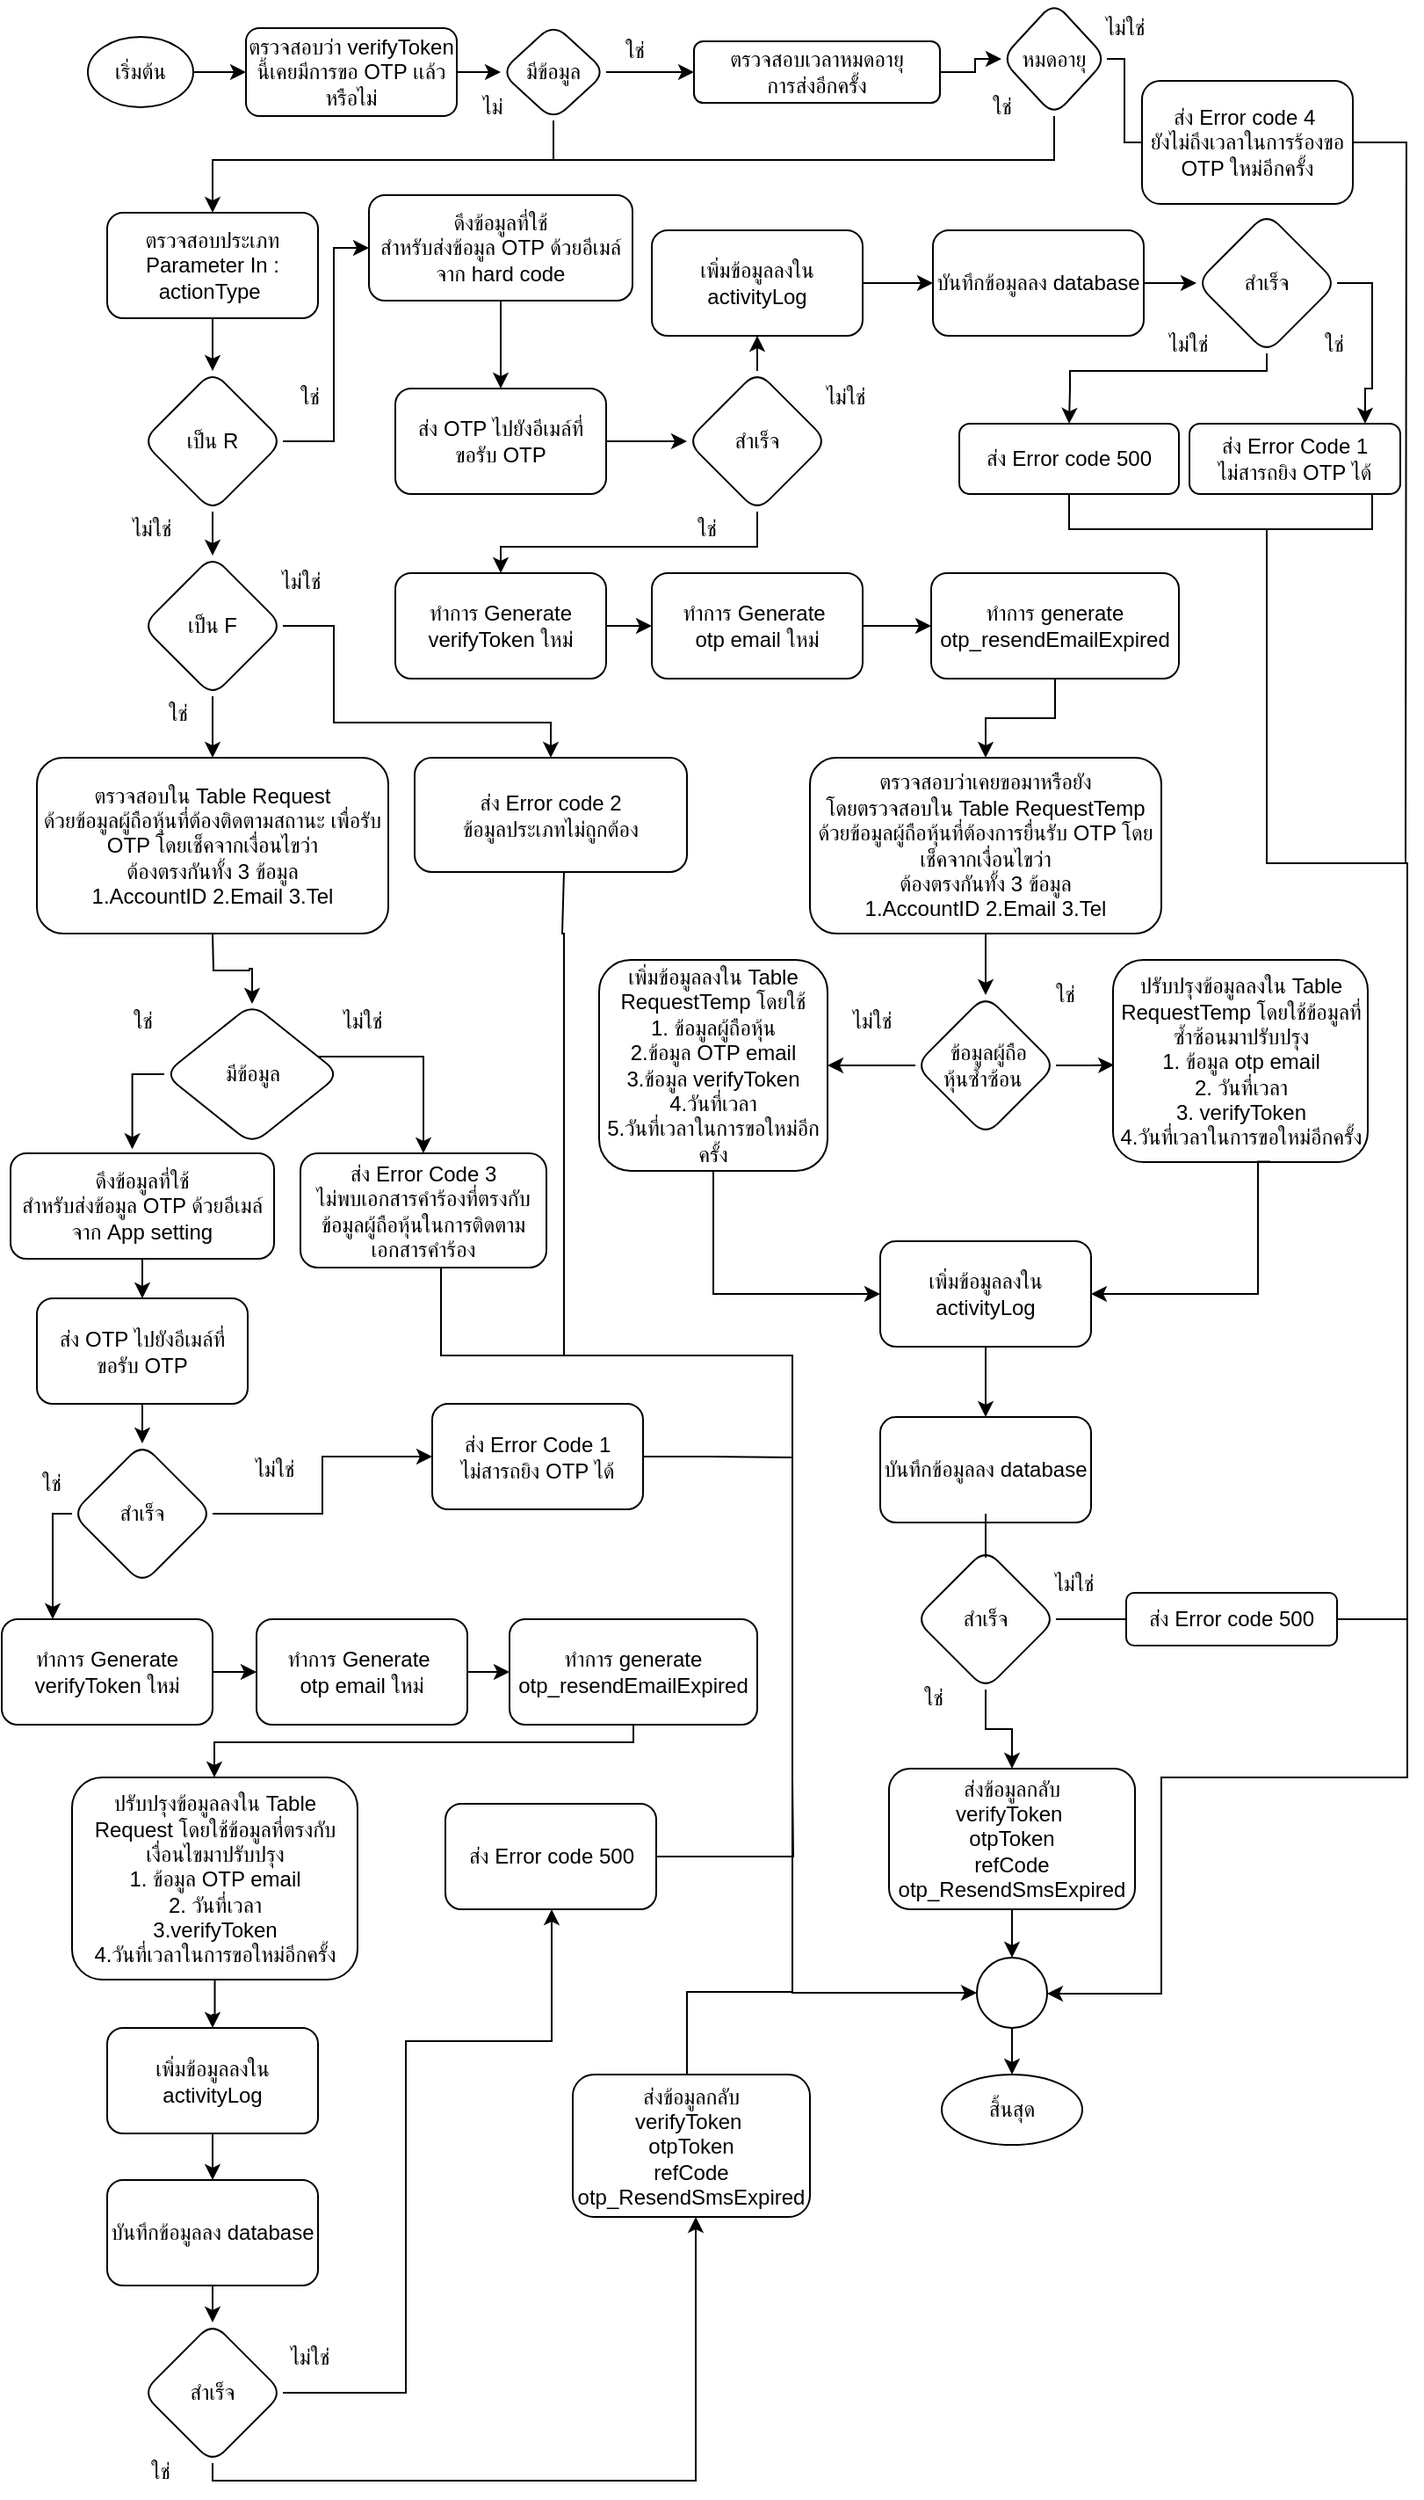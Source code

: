 <mxfile version="20.3.7" type="github" pages="2">
  <diagram id="dro-6b8uDXhCYp0ZRgtl" name="หน้า-1">
    <mxGraphModel dx="599" dy="737" grid="1" gridSize="10" guides="1" tooltips="1" connect="1" arrows="1" fold="1" page="1" pageScale="1" pageWidth="827" pageHeight="1169" math="0" shadow="0">
      <root>
        <mxCell id="0" />
        <mxCell id="1" parent="0" />
        <mxCell id="DdUuCqRwAkqUP61v0UxE-35" value="" style="edgeStyle=orthogonalEdgeStyle;rounded=0;orthogonalLoop=1;jettySize=auto;html=1;endArrow=classic;endFill=1;" parent="1" source="j-maeg7QOYu4QM1gPDef-197" target="DdUuCqRwAkqUP61v0UxE-17" edge="1">
          <mxGeometry relative="1" as="geometry" />
        </mxCell>
        <mxCell id="j-maeg7QOYu4QM1gPDef-197" value="เริ่มต้น" style="ellipse;whiteSpace=wrap;html=1;" parent="1" vertex="1">
          <mxGeometry x="890" y="30" width="60" height="40" as="geometry" />
        </mxCell>
        <mxCell id="DdUuCqRwAkqUP61v0UxE-16" value="" style="group" parent="1" vertex="1" connectable="0">
          <mxGeometry x="841" y="120" width="800" height="1310" as="geometry" />
        </mxCell>
        <mxCell id="j-maeg7QOYu4QM1gPDef-199" value="ตรวจสอบประเภท&lt;br&gt;Parameter In : actionType&amp;nbsp;" style="whiteSpace=wrap;html=1;rounded=1;" parent="DdUuCqRwAkqUP61v0UxE-16" vertex="1">
          <mxGeometry x="60" y="10" width="120" height="60" as="geometry" />
        </mxCell>
        <mxCell id="j-maeg7QOYu4QM1gPDef-202" value="เป็น R" style="rhombus;whiteSpace=wrap;html=1;rounded=1;" parent="DdUuCqRwAkqUP61v0UxE-16" vertex="1">
          <mxGeometry x="80" y="100" width="80" height="80" as="geometry" />
        </mxCell>
        <mxCell id="j-maeg7QOYu4QM1gPDef-198" value="" style="edgeStyle=orthogonalEdgeStyle;rounded=0;orthogonalLoop=1;jettySize=auto;html=1;" parent="DdUuCqRwAkqUP61v0UxE-16" source="j-maeg7QOYu4QM1gPDef-199" target="j-maeg7QOYu4QM1gPDef-202" edge="1">
          <mxGeometry relative="1" as="geometry" />
        </mxCell>
        <mxCell id="j-maeg7QOYu4QM1gPDef-203" value="ใช่" style="text;html=1;align=center;verticalAlign=middle;resizable=0;points=[];autosize=1;strokeColor=none;fillColor=none;" parent="DdUuCqRwAkqUP61v0UxE-16" vertex="1">
          <mxGeometry x="155" y="100" width="40" height="30" as="geometry" />
        </mxCell>
        <mxCell id="j-maeg7QOYu4QM1gPDef-204" value="ไม่ใช่" style="text;html=1;align=center;verticalAlign=middle;resizable=0;points=[];autosize=1;strokeColor=none;fillColor=none;" parent="DdUuCqRwAkqUP61v0UxE-16" vertex="1">
          <mxGeometry x="60" y="175" width="50" height="30" as="geometry" />
        </mxCell>
        <mxCell id="j-maeg7QOYu4QM1gPDef-205" style="edgeStyle=orthogonalEdgeStyle;rounded=0;orthogonalLoop=1;jettySize=auto;html=1;" parent="DdUuCqRwAkqUP61v0UxE-16" source="j-maeg7QOYu4QM1gPDef-207" edge="1">
          <mxGeometry relative="1" as="geometry">
            <mxPoint x="120" y="320" as="targetPoint" />
          </mxGeometry>
        </mxCell>
        <mxCell id="j-maeg7QOYu4QM1gPDef-207" value="เป็น F" style="rhombus;whiteSpace=wrap;html=1;rounded=1;" parent="DdUuCqRwAkqUP61v0UxE-16" vertex="1">
          <mxGeometry x="80" y="205" width="80" height="80" as="geometry" />
        </mxCell>
        <mxCell id="j-maeg7QOYu4QM1gPDef-200" value="" style="edgeStyle=orthogonalEdgeStyle;rounded=0;orthogonalLoop=1;jettySize=auto;html=1;" parent="DdUuCqRwAkqUP61v0UxE-16" source="j-maeg7QOYu4QM1gPDef-202" target="j-maeg7QOYu4QM1gPDef-207" edge="1">
          <mxGeometry relative="1" as="geometry" />
        </mxCell>
        <mxCell id="j-maeg7QOYu4QM1gPDef-208" value="ใช่" style="text;html=1;align=center;verticalAlign=middle;resizable=0;points=[];autosize=1;strokeColor=none;fillColor=none;" parent="DdUuCqRwAkqUP61v0UxE-16" vertex="1">
          <mxGeometry x="80" y="280" width="40" height="30" as="geometry" />
        </mxCell>
        <mxCell id="j-maeg7QOYu4QM1gPDef-209" value="ไม่ใช่" style="text;html=1;align=center;verticalAlign=middle;resizable=0;points=[];autosize=1;strokeColor=none;fillColor=none;" parent="DdUuCqRwAkqUP61v0UxE-16" vertex="1">
          <mxGeometry x="145" y="205" width="50" height="30" as="geometry" />
        </mxCell>
        <mxCell id="j-maeg7QOYu4QM1gPDef-211" value="ดึงข้อมูลที่ใช้&lt;br&gt;สำหรับส่งข้อมูล OTP ด้วยอีเมล์จาก hard code" style="whiteSpace=wrap;html=1;rounded=1;" parent="DdUuCqRwAkqUP61v0UxE-16" vertex="1">
          <mxGeometry x="209" width="150" height="60" as="geometry" />
        </mxCell>
        <mxCell id="j-maeg7QOYu4QM1gPDef-201" value="" style="edgeStyle=orthogonalEdgeStyle;rounded=0;orthogonalLoop=1;jettySize=auto;html=1;entryX=0;entryY=0.5;entryDx=0;entryDy=0;" parent="DdUuCqRwAkqUP61v0UxE-16" source="j-maeg7QOYu4QM1gPDef-202" target="j-maeg7QOYu4QM1gPDef-211" edge="1">
          <mxGeometry relative="1" as="geometry">
            <Array as="points">
              <mxPoint x="189" y="140" />
              <mxPoint x="189" y="30" />
            </Array>
          </mxGeometry>
        </mxCell>
        <mxCell id="j-maeg7QOYu4QM1gPDef-214" value="สำเร็จ" style="rhombus;whiteSpace=wrap;html=1;rounded=1;" parent="DdUuCqRwAkqUP61v0UxE-16" vertex="1">
          <mxGeometry x="390" y="100" width="80" height="80" as="geometry" />
        </mxCell>
        <mxCell id="j-maeg7QOYu4QM1gPDef-216" value="เพิ่มข้อมูลลงใน activityLog" style="whiteSpace=wrap;html=1;rounded=1;" parent="DdUuCqRwAkqUP61v0UxE-16" vertex="1">
          <mxGeometry x="370" y="20" width="120" height="60" as="geometry" />
        </mxCell>
        <mxCell id="j-maeg7QOYu4QM1gPDef-212" value="" style="edgeStyle=orthogonalEdgeStyle;rounded=0;orthogonalLoop=1;jettySize=auto;html=1;" parent="DdUuCqRwAkqUP61v0UxE-16" source="j-maeg7QOYu4QM1gPDef-214" target="j-maeg7QOYu4QM1gPDef-216" edge="1">
          <mxGeometry relative="1" as="geometry" />
        </mxCell>
        <mxCell id="j-maeg7QOYu4QM1gPDef-217" value="ไม่ใช่" style="text;html=1;align=center;verticalAlign=middle;resizable=0;points=[];autosize=1;strokeColor=none;fillColor=none;" parent="DdUuCqRwAkqUP61v0UxE-16" vertex="1">
          <mxGeometry x="455" y="100" width="50" height="30" as="geometry" />
        </mxCell>
        <mxCell id="j-maeg7QOYu4QM1gPDef-218" value="ใช่" style="text;html=1;align=center;verticalAlign=middle;resizable=0;points=[];autosize=1;strokeColor=none;fillColor=none;" parent="DdUuCqRwAkqUP61v0UxE-16" vertex="1">
          <mxGeometry x="381" y="175" width="40" height="30" as="geometry" />
        </mxCell>
        <mxCell id="j-maeg7QOYu4QM1gPDef-220" value="บันทึกข้อมูลลง database" style="whiteSpace=wrap;html=1;rounded=1;" parent="DdUuCqRwAkqUP61v0UxE-16" vertex="1">
          <mxGeometry x="530" y="20" width="120" height="60" as="geometry" />
        </mxCell>
        <mxCell id="j-maeg7QOYu4QM1gPDef-215" value="" style="edgeStyle=orthogonalEdgeStyle;rounded=0;orthogonalLoop=1;jettySize=auto;html=1;" parent="DdUuCqRwAkqUP61v0UxE-16" source="j-maeg7QOYu4QM1gPDef-216" target="j-maeg7QOYu4QM1gPDef-220" edge="1">
          <mxGeometry relative="1" as="geometry" />
        </mxCell>
        <mxCell id="j-maeg7QOYu4QM1gPDef-222" value="สำเร็จ" style="rhombus;whiteSpace=wrap;html=1;rounded=1;" parent="DdUuCqRwAkqUP61v0UxE-16" vertex="1">
          <mxGeometry x="680" y="10" width="80" height="80" as="geometry" />
        </mxCell>
        <mxCell id="j-maeg7QOYu4QM1gPDef-219" value="" style="edgeStyle=orthogonalEdgeStyle;rounded=0;orthogonalLoop=1;jettySize=auto;html=1;" parent="DdUuCqRwAkqUP61v0UxE-16" source="j-maeg7QOYu4QM1gPDef-220" target="j-maeg7QOYu4QM1gPDef-222" edge="1">
          <mxGeometry relative="1" as="geometry" />
        </mxCell>
        <mxCell id="j-maeg7QOYu4QM1gPDef-223" style="edgeStyle=orthogonalEdgeStyle;rounded=0;orthogonalLoop=1;jettySize=auto;html=1;endArrow=none;endFill=0;" parent="DdUuCqRwAkqUP61v0UxE-16" source="j-maeg7QOYu4QM1gPDef-224" edge="1">
          <mxGeometry relative="1" as="geometry">
            <mxPoint x="720" y="190" as="targetPoint" />
            <Array as="points">
              <mxPoint x="608" y="190" />
              <mxPoint x="680" y="190" />
            </Array>
          </mxGeometry>
        </mxCell>
        <mxCell id="j-maeg7QOYu4QM1gPDef-224" value="ส่ง Error code 500" style="whiteSpace=wrap;html=1;rounded=1;" parent="DdUuCqRwAkqUP61v0UxE-16" vertex="1">
          <mxGeometry x="545" y="130" width="125" height="40" as="geometry" />
        </mxCell>
        <mxCell id="j-maeg7QOYu4QM1gPDef-225" value="" style="edgeStyle=orthogonalEdgeStyle;rounded=0;orthogonalLoop=1;jettySize=auto;html=1;entryX=0.5;entryY=0;entryDx=0;entryDy=0;" parent="DdUuCqRwAkqUP61v0UxE-16" source="j-maeg7QOYu4QM1gPDef-222" target="j-maeg7QOYu4QM1gPDef-224" edge="1">
          <mxGeometry relative="1" as="geometry">
            <Array as="points">
              <mxPoint x="720" y="100" />
              <mxPoint x="608" y="100" />
              <mxPoint x="608" y="110" />
              <mxPoint x="608" y="110" />
            </Array>
          </mxGeometry>
        </mxCell>
        <mxCell id="j-maeg7QOYu4QM1gPDef-226" value="ใช่" style="text;html=1;align=center;verticalAlign=middle;resizable=0;points=[];autosize=1;strokeColor=none;fillColor=none;" parent="DdUuCqRwAkqUP61v0UxE-16" vertex="1">
          <mxGeometry x="737.5" y="70" width="40" height="30" as="geometry" />
        </mxCell>
        <mxCell id="j-maeg7QOYu4QM1gPDef-227" value="ไม่ใช่" style="text;html=1;align=center;verticalAlign=middle;resizable=0;points=[];autosize=1;strokeColor=none;fillColor=none;" parent="DdUuCqRwAkqUP61v0UxE-16" vertex="1">
          <mxGeometry x="650" y="70" width="50" height="30" as="geometry" />
        </mxCell>
        <mxCell id="j-maeg7QOYu4QM1gPDef-228" style="edgeStyle=orthogonalEdgeStyle;rounded=0;orthogonalLoop=1;jettySize=auto;html=1;endArrow=none;endFill=0;" parent="DdUuCqRwAkqUP61v0UxE-16" source="j-maeg7QOYu4QM1gPDef-229" edge="1">
          <mxGeometry relative="1" as="geometry">
            <mxPoint x="720" y="250" as="targetPoint" />
            <Array as="points">
              <mxPoint x="780" y="190" />
              <mxPoint x="720" y="190" />
              <mxPoint x="720" y="230" />
            </Array>
          </mxGeometry>
        </mxCell>
        <mxCell id="j-maeg7QOYu4QM1gPDef-229" value="ส่ง Error Code 1 &lt;br&gt;ไม่สารถยิง OTP ได้" style="whiteSpace=wrap;html=1;rounded=1;" parent="DdUuCqRwAkqUP61v0UxE-16" vertex="1">
          <mxGeometry x="676" y="130" width="120" height="40" as="geometry" />
        </mxCell>
        <mxCell id="j-maeg7QOYu4QM1gPDef-221" style="edgeStyle=orthogonalEdgeStyle;rounded=0;orthogonalLoop=1;jettySize=auto;html=1;endArrow=classic;endFill=1;entryX=0.833;entryY=0;entryDx=0;entryDy=0;entryPerimeter=0;exitX=1;exitY=0.5;exitDx=0;exitDy=0;" parent="DdUuCqRwAkqUP61v0UxE-16" source="j-maeg7QOYu4QM1gPDef-222" target="j-maeg7QOYu4QM1gPDef-229" edge="1">
          <mxGeometry relative="1" as="geometry">
            <mxPoint x="780" y="120.0" as="targetPoint" />
          </mxGeometry>
        </mxCell>
        <mxCell id="j-maeg7QOYu4QM1gPDef-230" value="ตรวจสอบใน Table Request&lt;br&gt;ด้วยข้อมูลผู้ถือหุ้นที่ต้องติดตามสถานะ เพื่อรับ OTP โดยเช็คจากเงื่อนไขว่า&lt;br&gt;ต้องตรงกันทั้ง 3 ข้อมูล&lt;br&gt;1.AccountID 2.Email 3.Tel" style="whiteSpace=wrap;html=1;rounded=1;" parent="DdUuCqRwAkqUP61v0UxE-16" vertex="1">
          <mxGeometry x="20" y="320" width="200" height="100" as="geometry" />
        </mxCell>
        <mxCell id="j-maeg7QOYu4QM1gPDef-231" value="ทำการ Generate verifyToken ใหม่" style="rounded=1;whiteSpace=wrap;html=1;" parent="DdUuCqRwAkqUP61v0UxE-16" vertex="1">
          <mxGeometry x="224" y="215" width="120" height="60" as="geometry" />
        </mxCell>
        <mxCell id="j-maeg7QOYu4QM1gPDef-213" value="" style="edgeStyle=orthogonalEdgeStyle;rounded=0;orthogonalLoop=1;jettySize=auto;html=1;entryX=0.5;entryY=0;entryDx=0;entryDy=0;" parent="DdUuCqRwAkqUP61v0UxE-16" source="j-maeg7QOYu4QM1gPDef-214" target="j-maeg7QOYu4QM1gPDef-231" edge="1">
          <mxGeometry relative="1" as="geometry">
            <mxPoint x="565.0" y="210" as="targetPoint" />
            <Array as="points">
              <mxPoint x="430" y="200" />
              <mxPoint x="284" y="200" />
            </Array>
          </mxGeometry>
        </mxCell>
        <mxCell id="j-maeg7QOYu4QM1gPDef-232" value="ตรวจสอบว่าเคยขอมาหรือยัง &lt;br&gt;โดยตรวจสอบใน Table RequestTemp&lt;br&gt;ด้วยข้อมูลผู้ถือหุ้นที่ต้องการยื่นรับ OTP โดยเช็คจากเงื่อนไขว่า&lt;br&gt;ต้องตรงกันทั้ง 3 ข้อมูล&lt;br&gt;1.AccountID 2.Email 3.Tel" style="whiteSpace=wrap;html=1;rounded=1;" parent="DdUuCqRwAkqUP61v0UxE-16" vertex="1">
          <mxGeometry x="460" y="320" width="200" height="100" as="geometry" />
        </mxCell>
        <mxCell id="j-maeg7QOYu4QM1gPDef-234" value="&amp;nbsp;ข้อมูลผู้ถือ&lt;br&gt;หุ้นซ้ำซ้อน&amp;nbsp;" style="rhombus;whiteSpace=wrap;html=1;rounded=1;" parent="DdUuCqRwAkqUP61v0UxE-16" vertex="1">
          <mxGeometry x="520" y="455" width="80" height="80" as="geometry" />
        </mxCell>
        <mxCell id="j-maeg7QOYu4QM1gPDef-235" value="" style="edgeStyle=orthogonalEdgeStyle;rounded=0;orthogonalLoop=1;jettySize=auto;html=1;" parent="DdUuCqRwAkqUP61v0UxE-16" source="j-maeg7QOYu4QM1gPDef-232" target="j-maeg7QOYu4QM1gPDef-234" edge="1">
          <mxGeometry relative="1" as="geometry" />
        </mxCell>
        <mxCell id="j-maeg7QOYu4QM1gPDef-236" value="เพิ่มข้อมูลลงใน Table RequestTemp โดยใช้&lt;br&gt;1. ข้อมูลผู้ถือหุ้น &lt;br&gt;2.ข้อมูล OTP email&lt;br&gt;3.ข้อมูล verifyToken&lt;br&gt;4.วันที่เวลา&lt;br&gt;5.วันที่เวลาในการขอใหม่อีกครั้ง" style="whiteSpace=wrap;html=1;rounded=1;" parent="DdUuCqRwAkqUP61v0UxE-16" vertex="1">
          <mxGeometry x="340" y="435" width="130" height="120" as="geometry" />
        </mxCell>
        <mxCell id="j-maeg7QOYu4QM1gPDef-237" style="edgeStyle=orthogonalEdgeStyle;rounded=0;orthogonalLoop=1;jettySize=auto;html=1;" parent="DdUuCqRwAkqUP61v0UxE-16" source="j-maeg7QOYu4QM1gPDef-234" target="j-maeg7QOYu4QM1gPDef-236" edge="1">
          <mxGeometry relative="1" as="geometry">
            <mxPoint x="475" y="495" as="targetPoint" />
          </mxGeometry>
        </mxCell>
        <mxCell id="j-maeg7QOYu4QM1gPDef-238" value="ปรับปรุงข้อมูลลงใน Table RequestTemp โดยใช้ข้อมูลที่ซ้ำซ้อนมาปรับปรุง&lt;br&gt;1. ข้อมูล otp email&lt;br&gt;2. วันที่เวลา&lt;br&gt;3. verifyToken&lt;br&gt;4.วันที่เวลาในการขอใหม่อีกครั้ง" style="whiteSpace=wrap;html=1;rounded=1;" parent="DdUuCqRwAkqUP61v0UxE-16" vertex="1">
          <mxGeometry x="632.5" y="435" width="145" height="115" as="geometry" />
        </mxCell>
        <mxCell id="j-maeg7QOYu4QM1gPDef-239" style="edgeStyle=orthogonalEdgeStyle;rounded=0;orthogonalLoop=1;jettySize=auto;html=1;entryX=0.004;entryY=0.52;entryDx=0;entryDy=0;entryPerimeter=0;" parent="DdUuCqRwAkqUP61v0UxE-16" source="j-maeg7QOYu4QM1gPDef-234" target="j-maeg7QOYu4QM1gPDef-238" edge="1">
          <mxGeometry relative="1" as="geometry">
            <mxPoint x="655" y="495" as="targetPoint" />
          </mxGeometry>
        </mxCell>
        <mxCell id="j-maeg7QOYu4QM1gPDef-240" value="ไม่ใช่" style="text;html=1;align=center;verticalAlign=middle;resizable=0;points=[];autosize=1;strokeColor=none;fillColor=none;" parent="DdUuCqRwAkqUP61v0UxE-16" vertex="1">
          <mxGeometry x="470" y="455" width="50" height="30" as="geometry" />
        </mxCell>
        <mxCell id="j-maeg7QOYu4QM1gPDef-241" value="ใช่" style="text;html=1;align=center;verticalAlign=middle;resizable=0;points=[];autosize=1;strokeColor=none;fillColor=none;" parent="DdUuCqRwAkqUP61v0UxE-16" vertex="1">
          <mxGeometry x="585" y="440" width="40" height="30" as="geometry" />
        </mxCell>
        <mxCell id="j-maeg7QOYu4QM1gPDef-242" value="เพิ่มข้อมูลลงใน activityLog" style="whiteSpace=wrap;html=1;rounded=1;" parent="DdUuCqRwAkqUP61v0UxE-16" vertex="1">
          <mxGeometry x="500" y="595" width="120" height="60" as="geometry" />
        </mxCell>
        <mxCell id="j-maeg7QOYu4QM1gPDef-243" style="edgeStyle=orthogonalEdgeStyle;rounded=0;orthogonalLoop=1;jettySize=auto;html=1;entryX=0;entryY=0.5;entryDx=0;entryDy=0;" parent="DdUuCqRwAkqUP61v0UxE-16" source="j-maeg7QOYu4QM1gPDef-236" target="j-maeg7QOYu4QM1gPDef-242" edge="1">
          <mxGeometry relative="1" as="geometry">
            <Array as="points">
              <mxPoint x="405" y="625" />
            </Array>
          </mxGeometry>
        </mxCell>
        <mxCell id="j-maeg7QOYu4QM1gPDef-244" style="edgeStyle=orthogonalEdgeStyle;rounded=0;orthogonalLoop=1;jettySize=auto;html=1;entryX=1;entryY=0.5;entryDx=0;entryDy=0;exitX=0.618;exitY=0.998;exitDx=0;exitDy=0;exitPerimeter=0;" parent="DdUuCqRwAkqUP61v0UxE-16" source="j-maeg7QOYu4QM1gPDef-238" target="j-maeg7QOYu4QM1gPDef-242" edge="1">
          <mxGeometry relative="1" as="geometry">
            <Array as="points">
              <mxPoint x="715" y="550" />
              <mxPoint x="715" y="625" />
            </Array>
          </mxGeometry>
        </mxCell>
        <mxCell id="j-maeg7QOYu4QM1gPDef-245" style="edgeStyle=orthogonalEdgeStyle;rounded=0;orthogonalLoop=1;jettySize=auto;html=1;" parent="DdUuCqRwAkqUP61v0UxE-16" target="j-maeg7QOYu4QM1gPDef-248" edge="1">
          <mxGeometry relative="1" as="geometry">
            <mxPoint x="720" y="240" as="sourcePoint" />
            <Array as="points">
              <mxPoint x="720" y="380" />
              <mxPoint x="800" y="380" />
              <mxPoint x="800" y="900" />
              <mxPoint x="660" y="900" />
              <mxPoint x="660" y="1023" />
            </Array>
          </mxGeometry>
        </mxCell>
        <mxCell id="j-maeg7QOYu4QM1gPDef-246" value="ส่งข้อมูลกลับ&lt;br&gt;verifyToken&amp;nbsp;&lt;br&gt;otpToken&lt;br&gt;refCode&lt;br&gt;otp_ResendSmsExpired" style="whiteSpace=wrap;html=1;rounded=1;" parent="DdUuCqRwAkqUP61v0UxE-16" vertex="1">
          <mxGeometry x="505" y="895" width="140" height="80" as="geometry" />
        </mxCell>
        <mxCell id="j-maeg7QOYu4QM1gPDef-248" value="" style="ellipse;whiteSpace=wrap;html=1;aspect=fixed;" parent="DdUuCqRwAkqUP61v0UxE-16" vertex="1">
          <mxGeometry x="555" y="1002.5" width="40" height="40" as="geometry" />
        </mxCell>
        <mxCell id="j-maeg7QOYu4QM1gPDef-249" value="" style="edgeStyle=orthogonalEdgeStyle;rounded=0;orthogonalLoop=1;jettySize=auto;html=1;" parent="DdUuCqRwAkqUP61v0UxE-16" source="j-maeg7QOYu4QM1gPDef-246" target="j-maeg7QOYu4QM1gPDef-248" edge="1">
          <mxGeometry relative="1" as="geometry" />
        </mxCell>
        <mxCell id="j-maeg7QOYu4QM1gPDef-251" value="บันทึกข้อมูลลง database" style="whiteSpace=wrap;html=1;rounded=1;" parent="DdUuCqRwAkqUP61v0UxE-16" vertex="1">
          <mxGeometry x="500" y="695" width="120" height="60" as="geometry" />
        </mxCell>
        <mxCell id="j-maeg7QOYu4QM1gPDef-252" value="" style="edgeStyle=orthogonalEdgeStyle;rounded=0;orthogonalLoop=1;jettySize=auto;html=1;endArrow=classic;endFill=1;" parent="DdUuCqRwAkqUP61v0UxE-16" source="j-maeg7QOYu4QM1gPDef-242" target="j-maeg7QOYu4QM1gPDef-251" edge="1">
          <mxGeometry relative="1" as="geometry" />
        </mxCell>
        <mxCell id="j-maeg7QOYu4QM1gPDef-253" style="edgeStyle=orthogonalEdgeStyle;rounded=0;orthogonalLoop=1;jettySize=auto;html=1;entryX=0;entryY=0.5;entryDx=0;entryDy=0;endArrow=classic;endFill=1;" parent="DdUuCqRwAkqUP61v0UxE-16" edge="1">
          <mxGeometry relative="1" as="geometry">
            <Array as="points">
              <mxPoint x="319" y="385" />
              <mxPoint x="319" y="420" />
              <mxPoint x="320" y="420" />
              <mxPoint x="320" y="660" />
              <mxPoint x="450" y="660" />
              <mxPoint x="450" y="1022" />
            </Array>
            <mxPoint x="319.99" y="385" as="sourcePoint" />
            <mxPoint x="555" y="1022.5" as="targetPoint" />
          </mxGeometry>
        </mxCell>
        <mxCell id="j-maeg7QOYu4QM1gPDef-254" value="ส่ง Error code 2&lt;br&gt;ข้อมูลประเภทไม่ถูกต้อง" style="whiteSpace=wrap;html=1;rounded=1;" parent="DdUuCqRwAkqUP61v0UxE-16" vertex="1">
          <mxGeometry x="235" y="320" width="155" height="65" as="geometry" />
        </mxCell>
        <mxCell id="j-maeg7QOYu4QM1gPDef-206" value="" style="edgeStyle=orthogonalEdgeStyle;rounded=0;orthogonalLoop=1;jettySize=auto;html=1;endArrow=classic;endFill=1;entryX=0.5;entryY=0;entryDx=0;entryDy=0;" parent="DdUuCqRwAkqUP61v0UxE-16" source="j-maeg7QOYu4QM1gPDef-207" target="j-maeg7QOYu4QM1gPDef-254" edge="1">
          <mxGeometry relative="1" as="geometry">
            <Array as="points">
              <mxPoint x="189" y="245" />
              <mxPoint x="189" y="300" />
              <mxPoint x="313" y="300" />
            </Array>
          </mxGeometry>
        </mxCell>
        <mxCell id="j-maeg7QOYu4QM1gPDef-255" style="edgeStyle=orthogonalEdgeStyle;rounded=0;orthogonalLoop=1;jettySize=auto;html=1;endArrow=none;endFill=0;exitX=0.5;exitY=1;exitDx=0;exitDy=0;" parent="DdUuCqRwAkqUP61v0UxE-16" source="j-maeg7QOYu4QM1gPDef-260" edge="1">
          <mxGeometry relative="1" as="geometry">
            <mxPoint x="330" y="660.0" as="targetPoint" />
            <Array as="points">
              <mxPoint x="250" y="660" />
            </Array>
          </mxGeometry>
        </mxCell>
        <mxCell id="j-maeg7QOYu4QM1gPDef-256" value="" style="edgeStyle=orthogonalEdgeStyle;rounded=0;orthogonalLoop=1;jettySize=auto;html=1;entryX=0.5;entryY=0;entryDx=0;entryDy=0;" parent="DdUuCqRwAkqUP61v0UxE-16" target="j-maeg7QOYu4QM1gPDef-257" edge="1">
          <mxGeometry relative="1" as="geometry">
            <mxPoint x="119.524" y="445.022" as="targetPoint" />
            <mxPoint x="120.0" y="420.0" as="sourcePoint" />
          </mxGeometry>
        </mxCell>
        <mxCell id="j-maeg7QOYu4QM1gPDef-257" value="มีข้อมูล" style="rhombus;whiteSpace=wrap;html=1;rounded=1;" parent="DdUuCqRwAkqUP61v0UxE-16" vertex="1">
          <mxGeometry x="92.5" y="460" width="100" height="80" as="geometry" />
        </mxCell>
        <mxCell id="j-maeg7QOYu4QM1gPDef-258" value="ใช่" style="text;html=1;align=center;verticalAlign=middle;resizable=0;points=[];autosize=1;strokeColor=none;fillColor=none;" parent="DdUuCqRwAkqUP61v0UxE-16" vertex="1">
          <mxGeometry x="60" y="455" width="40" height="30" as="geometry" />
        </mxCell>
        <mxCell id="j-maeg7QOYu4QM1gPDef-259" value="ไม่ใช่" style="text;html=1;align=center;verticalAlign=middle;resizable=0;points=[];autosize=1;strokeColor=none;fillColor=none;" parent="DdUuCqRwAkqUP61v0UxE-16" vertex="1">
          <mxGeometry x="180" y="455" width="50" height="30" as="geometry" />
        </mxCell>
        <mxCell id="j-maeg7QOYu4QM1gPDef-260" value="ส่ง Error Code 3&lt;br&gt;ไม่พบเอกสารคำร้องที่ตรงกับข้อมูลผู้ถือหุ้นในการติดตามเอกสารคำร้อง" style="whiteSpace=wrap;html=1;rounded=1;" parent="DdUuCqRwAkqUP61v0UxE-16" vertex="1">
          <mxGeometry x="170" y="545" width="140" height="65" as="geometry" />
        </mxCell>
        <mxCell id="j-maeg7QOYu4QM1gPDef-261" value="" style="edgeStyle=orthogonalEdgeStyle;rounded=0;orthogonalLoop=1;jettySize=auto;html=1;entryX=0.5;entryY=0;entryDx=0;entryDy=0;" parent="DdUuCqRwAkqUP61v0UxE-16" source="j-maeg7QOYu4QM1gPDef-257" target="j-maeg7QOYu4QM1gPDef-260" edge="1">
          <mxGeometry relative="1" as="geometry">
            <Array as="points">
              <mxPoint x="240" y="490" />
            </Array>
          </mxGeometry>
        </mxCell>
        <mxCell id="j-maeg7QOYu4QM1gPDef-265" value="สำเร็จ" style="rhombus;whiteSpace=wrap;html=1;rounded=1;" parent="DdUuCqRwAkqUP61v0UxE-16" vertex="1">
          <mxGeometry x="40" y="710" width="80" height="80" as="geometry" />
        </mxCell>
        <mxCell id="j-maeg7QOYu4QM1gPDef-267" style="edgeStyle=orthogonalEdgeStyle;rounded=0;orthogonalLoop=1;jettySize=auto;html=1;endArrow=none;endFill=0;" parent="DdUuCqRwAkqUP61v0UxE-16" source="j-maeg7QOYu4QM1gPDef-268" edge="1">
          <mxGeometry relative="1" as="geometry">
            <mxPoint x="450" y="727.5" as="targetPoint" />
            <Array as="points">
              <mxPoint x="403" y="718" />
              <mxPoint x="450" y="718" />
            </Array>
          </mxGeometry>
        </mxCell>
        <mxCell id="j-maeg7QOYu4QM1gPDef-268" value="ส่ง Error Code 1 &lt;br&gt;ไม่สารถยิง OTP ได้" style="whiteSpace=wrap;html=1;rounded=1;" parent="DdUuCqRwAkqUP61v0UxE-16" vertex="1">
          <mxGeometry x="245" y="687.5" width="120" height="60" as="geometry" />
        </mxCell>
        <mxCell id="j-maeg7QOYu4QM1gPDef-264" style="edgeStyle=orthogonalEdgeStyle;rounded=0;orthogonalLoop=1;jettySize=auto;html=1;entryX=0;entryY=0.5;entryDx=0;entryDy=0;endArrow=classic;endFill=1;" parent="DdUuCqRwAkqUP61v0UxE-16" source="j-maeg7QOYu4QM1gPDef-265" target="j-maeg7QOYu4QM1gPDef-268" edge="1">
          <mxGeometry relative="1" as="geometry" />
        </mxCell>
        <mxCell id="j-maeg7QOYu4QM1gPDef-269" value="ไม่ใช่" style="text;html=1;align=center;verticalAlign=middle;resizable=0;points=[];autosize=1;strokeColor=none;fillColor=none;" parent="DdUuCqRwAkqUP61v0UxE-16" vertex="1">
          <mxGeometry x="130" y="710" width="50" height="30" as="geometry" />
        </mxCell>
        <mxCell id="j-maeg7QOYu4QM1gPDef-270" value="ใช่" style="text;html=1;align=center;verticalAlign=middle;resizable=0;points=[];autosize=1;strokeColor=none;fillColor=none;" parent="DdUuCqRwAkqUP61v0UxE-16" vertex="1">
          <mxGeometry x="7.5" y="717.5" width="40" height="30" as="geometry" />
        </mxCell>
        <mxCell id="j-maeg7QOYu4QM1gPDef-272" value="ทำการ Generate verifyToken ใหม่" style="whiteSpace=wrap;html=1;rounded=1;" parent="DdUuCqRwAkqUP61v0UxE-16" vertex="1">
          <mxGeometry y="810" width="120" height="60" as="geometry" />
        </mxCell>
        <mxCell id="j-maeg7QOYu4QM1gPDef-273" value="" style="edgeStyle=orthogonalEdgeStyle;rounded=0;orthogonalLoop=1;jettySize=auto;html=1;exitX=0;exitY=0.5;exitDx=0;exitDy=0;" parent="DdUuCqRwAkqUP61v0UxE-16" source="j-maeg7QOYu4QM1gPDef-265" target="j-maeg7QOYu4QM1gPDef-272" edge="1">
          <mxGeometry relative="1" as="geometry">
            <Array as="points">
              <mxPoint x="29" y="750" />
            </Array>
          </mxGeometry>
        </mxCell>
        <mxCell id="j-maeg7QOYu4QM1gPDef-274" value="บันทึกข้อมูลลง database" style="whiteSpace=wrap;html=1;rounded=1;" parent="DdUuCqRwAkqUP61v0UxE-16" vertex="1">
          <mxGeometry x="60" y="1129" width="120" height="60" as="geometry" />
        </mxCell>
        <mxCell id="j-maeg7QOYu4QM1gPDef-276" value="ปรับปรุงข้อมูลลงใน Table Request โดยใช้ข้อมูลที่ตรงกับเงื่อนไขมาปรับปรุง&lt;br&gt;1. ข้อมูล OTP email&lt;br&gt;2. วันที่เวลา&lt;br&gt;3.verifyToken&lt;br&gt;4.วันที่เวลาในการขอใหม่อีกครั้ง" style="whiteSpace=wrap;html=1;rounded=1;" parent="DdUuCqRwAkqUP61v0UxE-16" vertex="1">
          <mxGeometry x="40" y="900" width="162.5" height="115" as="geometry" />
        </mxCell>
        <mxCell id="j-maeg7QOYu4QM1gPDef-271" value="" style="edgeStyle=orthogonalEdgeStyle;rounded=0;orthogonalLoop=1;jettySize=auto;html=1;endArrow=classic;endFill=1;exitX=0.5;exitY=1;exitDx=0;exitDy=0;" parent="DdUuCqRwAkqUP61v0UxE-16" source="DdUuCqRwAkqUP61v0UxE-38" target="j-maeg7QOYu4QM1gPDef-276" edge="1">
          <mxGeometry relative="1" as="geometry">
            <Array as="points">
              <mxPoint x="360" y="880" />
              <mxPoint x="121" y="880" />
            </Array>
          </mxGeometry>
        </mxCell>
        <mxCell id="j-maeg7QOYu4QM1gPDef-277" style="edgeStyle=orthogonalEdgeStyle;rounded=0;orthogonalLoop=1;jettySize=auto;html=1;endArrow=none;endFill=0;" parent="DdUuCqRwAkqUP61v0UxE-16" edge="1">
          <mxGeometry relative="1" as="geometry">
            <mxPoint x="450" y="902.0" as="targetPoint" />
            <mxPoint x="390" y="1071" as="sourcePoint" />
            <Array as="points">
              <mxPoint x="390" y="1022" />
              <mxPoint x="450" y="1022" />
            </Array>
          </mxGeometry>
        </mxCell>
        <mxCell id="j-maeg7QOYu4QM1gPDef-278" value="ส่งข้อมูลกลับ&lt;br&gt;verifyToken&amp;nbsp;&lt;br&gt;otpToken&lt;br&gt;refCode&lt;br&gt;otp_ResendSmsExpired" style="whiteSpace=wrap;html=1;rounded=1;" parent="DdUuCqRwAkqUP61v0UxE-16" vertex="1">
          <mxGeometry x="325" y="1069" width="135" height="81" as="geometry" />
        </mxCell>
        <mxCell id="j-maeg7QOYu4QM1gPDef-279" value="" style="edgeStyle=orthogonalEdgeStyle;rounded=0;orthogonalLoop=1;jettySize=auto;html=1;endArrow=classic;endFill=1;" parent="DdUuCqRwAkqUP61v0UxE-16" source="j-maeg7QOYu4QM1gPDef-280" target="j-maeg7QOYu4QM1gPDef-278" edge="1">
          <mxGeometry relative="1" as="geometry">
            <Array as="points">
              <mxPoint x="120" y="1300" />
              <mxPoint x="395" y="1300" />
            </Array>
          </mxGeometry>
        </mxCell>
        <mxCell id="j-maeg7QOYu4QM1gPDef-280" value="สำเร็จ" style="rhombus;whiteSpace=wrap;html=1;rounded=1;" parent="DdUuCqRwAkqUP61v0UxE-16" vertex="1">
          <mxGeometry x="80" y="1210" width="80" height="80" as="geometry" />
        </mxCell>
        <mxCell id="j-maeg7QOYu4QM1gPDef-281" value="ใช่" style="text;html=1;align=center;verticalAlign=middle;resizable=0;points=[];autosize=1;strokeColor=none;fillColor=none;" parent="DdUuCqRwAkqUP61v0UxE-16" vertex="1">
          <mxGeometry x="70" y="1280" width="40" height="30" as="geometry" />
        </mxCell>
        <mxCell id="j-maeg7QOYu4QM1gPDef-282" value="ไม่ใช่" style="text;html=1;align=center;verticalAlign=middle;resizable=0;points=[];autosize=1;strokeColor=none;fillColor=none;" parent="DdUuCqRwAkqUP61v0UxE-16" vertex="1">
          <mxGeometry x="150" y="1215" width="50" height="30" as="geometry" />
        </mxCell>
        <mxCell id="j-maeg7QOYu4QM1gPDef-283" value="" style="edgeStyle=orthogonalEdgeStyle;rounded=0;orthogonalLoop=1;jettySize=auto;html=1;" parent="DdUuCqRwAkqUP61v0UxE-16" source="j-maeg7QOYu4QM1gPDef-274" target="j-maeg7QOYu4QM1gPDef-280" edge="1">
          <mxGeometry relative="1" as="geometry" />
        </mxCell>
        <mxCell id="j-maeg7QOYu4QM1gPDef-284" style="edgeStyle=orthogonalEdgeStyle;rounded=0;orthogonalLoop=1;jettySize=auto;html=1;endArrow=none;endFill=0;" parent="DdUuCqRwAkqUP61v0UxE-16" source="j-maeg7QOYu4QM1gPDef-285" edge="1">
          <mxGeometry relative="1" as="geometry">
            <mxPoint x="450" y="900.0" as="targetPoint" />
          </mxGeometry>
        </mxCell>
        <mxCell id="j-maeg7QOYu4QM1gPDef-285" value="ส่ง Error code 500" style="whiteSpace=wrap;html=1;rounded=1;" parent="DdUuCqRwAkqUP61v0UxE-16" vertex="1">
          <mxGeometry x="252.5" y="915" width="120" height="60" as="geometry" />
        </mxCell>
        <mxCell id="j-maeg7QOYu4QM1gPDef-286" style="edgeStyle=orthogonalEdgeStyle;rounded=0;orthogonalLoop=1;jettySize=auto;html=1;entryX=0.5;entryY=1;entryDx=0;entryDy=0;" parent="DdUuCqRwAkqUP61v0UxE-16" source="j-maeg7QOYu4QM1gPDef-280" target="j-maeg7QOYu4QM1gPDef-285" edge="1">
          <mxGeometry relative="1" as="geometry">
            <mxPoint x="560" y="612.5" as="targetPoint" />
            <Array as="points">
              <mxPoint x="230" y="1250" />
              <mxPoint x="230" y="1050" />
              <mxPoint x="313" y="1050" />
              <mxPoint x="313" y="975" />
            </Array>
          </mxGeometry>
        </mxCell>
        <mxCell id="j-maeg7QOYu4QM1gPDef-287" value="" style="edgeStyle=orthogonalEdgeStyle;rounded=0;orthogonalLoop=1;jettySize=auto;html=1;endArrow=classic;endFill=1;" parent="DdUuCqRwAkqUP61v0UxE-16" source="j-maeg7QOYu4QM1gPDef-288" target="j-maeg7QOYu4QM1gPDef-274" edge="1">
          <mxGeometry relative="1" as="geometry" />
        </mxCell>
        <mxCell id="j-maeg7QOYu4QM1gPDef-288" value="เพิ่มข้อมูลลงใน activityLog" style="whiteSpace=wrap;html=1;rounded=1;" parent="DdUuCqRwAkqUP61v0UxE-16" vertex="1">
          <mxGeometry x="60" y="1042.5" width="120" height="60" as="geometry" />
        </mxCell>
        <mxCell id="j-maeg7QOYu4QM1gPDef-275" value="" style="edgeStyle=orthogonalEdgeStyle;rounded=0;orthogonalLoop=1;jettySize=auto;html=1;endArrow=classic;endFill=1;" parent="DdUuCqRwAkqUP61v0UxE-16" source="j-maeg7QOYu4QM1gPDef-276" target="j-maeg7QOYu4QM1gPDef-288" edge="1">
          <mxGeometry relative="1" as="geometry" />
        </mxCell>
        <mxCell id="j-maeg7QOYu4QM1gPDef-289" value="สิ้นสุด" style="ellipse;whiteSpace=wrap;html=1;" parent="DdUuCqRwAkqUP61v0UxE-16" vertex="1">
          <mxGeometry x="535" y="1069" width="80" height="40" as="geometry" />
        </mxCell>
        <mxCell id="j-maeg7QOYu4QM1gPDef-291" value="" style="edgeStyle=orthogonalEdgeStyle;rounded=0;orthogonalLoop=1;jettySize=auto;html=1;endArrow=classic;endFill=1;" parent="DdUuCqRwAkqUP61v0UxE-16" source="j-maeg7QOYu4QM1gPDef-292" target="j-maeg7QOYu4QM1gPDef-246" edge="1">
          <mxGeometry relative="1" as="geometry" />
        </mxCell>
        <mxCell id="j-maeg7QOYu4QM1gPDef-292" value="สำเร็จ" style="rhombus;whiteSpace=wrap;html=1;rounded=1;" parent="DdUuCqRwAkqUP61v0UxE-16" vertex="1">
          <mxGeometry x="520" y="770" width="80" height="80" as="geometry" />
        </mxCell>
        <mxCell id="j-maeg7QOYu4QM1gPDef-247" value="" style="edgeStyle=orthogonalEdgeStyle;rounded=0;orthogonalLoop=1;jettySize=auto;html=1;endArrow=classic;endFill=1;" parent="DdUuCqRwAkqUP61v0UxE-16" source="j-maeg7QOYu4QM1gPDef-248" target="j-maeg7QOYu4QM1gPDef-289" edge="1">
          <mxGeometry relative="1" as="geometry" />
        </mxCell>
        <mxCell id="j-maeg7QOYu4QM1gPDef-293" style="edgeStyle=orthogonalEdgeStyle;rounded=0;orthogonalLoop=1;jettySize=auto;html=1;endArrow=none;endFill=0;" parent="DdUuCqRwAkqUP61v0UxE-16" source="j-maeg7QOYu4QM1gPDef-294" edge="1">
          <mxGeometry relative="1" as="geometry">
            <mxPoint x="800" y="810.0" as="targetPoint" />
          </mxGeometry>
        </mxCell>
        <mxCell id="j-maeg7QOYu4QM1gPDef-294" value="ส่ง Error code 500" style="whiteSpace=wrap;html=1;rounded=1;" parent="DdUuCqRwAkqUP61v0UxE-16" vertex="1">
          <mxGeometry x="640" y="795" width="120" height="30" as="geometry" />
        </mxCell>
        <mxCell id="j-maeg7QOYu4QM1gPDef-295" value="ไม่ใช่" style="text;html=1;align=center;verticalAlign=middle;resizable=0;points=[];autosize=1;strokeColor=none;fillColor=none;" parent="DdUuCqRwAkqUP61v0UxE-16" vertex="1">
          <mxGeometry x="585" y="775" width="50" height="30" as="geometry" />
        </mxCell>
        <mxCell id="j-maeg7QOYu4QM1gPDef-296" value="ใช่" style="text;html=1;align=center;verticalAlign=middle;resizable=0;points=[];autosize=1;strokeColor=none;fillColor=none;" parent="DdUuCqRwAkqUP61v0UxE-16" vertex="1">
          <mxGeometry x="510" y="840" width="40" height="30" as="geometry" />
        </mxCell>
        <mxCell id="j-maeg7QOYu4QM1gPDef-250" value="" style="edgeStyle=orthogonalEdgeStyle;rounded=0;orthogonalLoop=1;jettySize=auto;html=1;endArrow=none;endFill=0;" parent="DdUuCqRwAkqUP61v0UxE-16" source="j-maeg7QOYu4QM1gPDef-251" target="j-maeg7QOYu4QM1gPDef-292" edge="1">
          <mxGeometry relative="1" as="geometry" />
        </mxCell>
        <mxCell id="j-maeg7QOYu4QM1gPDef-290" value="" style="edgeStyle=orthogonalEdgeStyle;rounded=0;orthogonalLoop=1;jettySize=auto;html=1;endArrow=none;endFill=0;" parent="DdUuCqRwAkqUP61v0UxE-16" source="j-maeg7QOYu4QM1gPDef-292" target="j-maeg7QOYu4QM1gPDef-294" edge="1">
          <mxGeometry relative="1" as="geometry" />
        </mxCell>
        <mxCell id="j-maeg7QOYu4QM1gPDef-300" style="edgeStyle=orthogonalEdgeStyle;rounded=0;orthogonalLoop=1;jettySize=auto;html=1;exitX=1;exitY=0.5;exitDx=0;exitDy=0;" parent="DdUuCqRwAkqUP61v0UxE-16" source="j-maeg7QOYu4QM1gPDef-298" target="j-maeg7QOYu4QM1gPDef-214" edge="1">
          <mxGeometry relative="1" as="geometry" />
        </mxCell>
        <mxCell id="j-maeg7QOYu4QM1gPDef-298" value="ส่ง OTP ไปยังอีเมล์ที่&lt;br&gt;ขอรับ OTP" style="rounded=1;whiteSpace=wrap;html=1;" parent="DdUuCqRwAkqUP61v0UxE-16" vertex="1">
          <mxGeometry x="224" y="110" width="120" height="60" as="geometry" />
        </mxCell>
        <mxCell id="j-maeg7QOYu4QM1gPDef-299" value="" style="edgeStyle=orthogonalEdgeStyle;rounded=0;orthogonalLoop=1;jettySize=auto;html=1;" parent="DdUuCqRwAkqUP61v0UxE-16" source="j-maeg7QOYu4QM1gPDef-211" target="j-maeg7QOYu4QM1gPDef-298" edge="1">
          <mxGeometry relative="1" as="geometry" />
        </mxCell>
        <mxCell id="DdUuCqRwAkqUP61v0UxE-44" value="" style="edgeStyle=orthogonalEdgeStyle;rounded=0;orthogonalLoop=1;jettySize=auto;html=1;endArrow=classic;endFill=1;" parent="DdUuCqRwAkqUP61v0UxE-16" source="j-maeg7QOYu4QM1gPDef-301" target="DdUuCqRwAkqUP61v0UxE-42" edge="1">
          <mxGeometry relative="1" as="geometry" />
        </mxCell>
        <mxCell id="j-maeg7QOYu4QM1gPDef-301" value="ทำการ Generate&amp;nbsp;&lt;br&gt;otp email ใหม่" style="whiteSpace=wrap;html=1;rounded=1;" parent="DdUuCqRwAkqUP61v0UxE-16" vertex="1">
          <mxGeometry x="370" y="215" width="120" height="60" as="geometry" />
        </mxCell>
        <mxCell id="j-maeg7QOYu4QM1gPDef-302" value="" style="edgeStyle=orthogonalEdgeStyle;rounded=0;orthogonalLoop=1;jettySize=auto;html=1;" parent="DdUuCqRwAkqUP61v0UxE-16" source="j-maeg7QOYu4QM1gPDef-231" target="j-maeg7QOYu4QM1gPDef-301" edge="1">
          <mxGeometry relative="1" as="geometry" />
        </mxCell>
        <mxCell id="DdUuCqRwAkqUP61v0UxE-41" value="" style="edgeStyle=orthogonalEdgeStyle;rounded=0;orthogonalLoop=1;jettySize=auto;html=1;endArrow=classic;endFill=1;" parent="DdUuCqRwAkqUP61v0UxE-16" source="j-maeg7QOYu4QM1gPDef-303" target="DdUuCqRwAkqUP61v0UxE-38" edge="1">
          <mxGeometry relative="1" as="geometry" />
        </mxCell>
        <mxCell id="j-maeg7QOYu4QM1gPDef-303" value="ทำการ Generate&amp;nbsp;&lt;br&gt;otp email ใหม่" style="whiteSpace=wrap;html=1;rounded=1;" parent="DdUuCqRwAkqUP61v0UxE-16" vertex="1">
          <mxGeometry x="145" y="810" width="120" height="60" as="geometry" />
        </mxCell>
        <mxCell id="j-maeg7QOYu4QM1gPDef-304" value="" style="edgeStyle=orthogonalEdgeStyle;rounded=0;orthogonalLoop=1;jettySize=auto;html=1;" parent="DdUuCqRwAkqUP61v0UxE-16" source="j-maeg7QOYu4QM1gPDef-272" target="j-maeg7QOYu4QM1gPDef-303" edge="1">
          <mxGeometry relative="1" as="geometry" />
        </mxCell>
        <mxCell id="j-maeg7QOYu4QM1gPDef-305" value="ดึงข้อมูลที่ใช้&lt;br&gt;สำหรับส่งข้อมูล OTP ด้วยอีเมล์จาก App setting" style="whiteSpace=wrap;html=1;rounded=1;" parent="DdUuCqRwAkqUP61v0UxE-16" vertex="1">
          <mxGeometry x="5" y="545" width="150" height="60" as="geometry" />
        </mxCell>
        <mxCell id="j-maeg7QOYu4QM1gPDef-310" value="" style="edgeStyle=orthogonalEdgeStyle;rounded=0;orthogonalLoop=1;jettySize=auto;html=1;" parent="DdUuCqRwAkqUP61v0UxE-16" source="j-maeg7QOYu4QM1gPDef-306" edge="1">
          <mxGeometry relative="1" as="geometry">
            <mxPoint x="80" y="710" as="targetPoint" />
          </mxGeometry>
        </mxCell>
        <mxCell id="j-maeg7QOYu4QM1gPDef-306" value="ส่ง OTP ไปยังอีเมล์ที่&lt;br&gt;ขอรับ OTP" style="rounded=1;whiteSpace=wrap;html=1;" parent="DdUuCqRwAkqUP61v0UxE-16" vertex="1">
          <mxGeometry x="20" y="627.5" width="120" height="60" as="geometry" />
        </mxCell>
        <mxCell id="j-maeg7QOYu4QM1gPDef-307" value="" style="edgeStyle=orthogonalEdgeStyle;rounded=0;orthogonalLoop=1;jettySize=auto;html=1;" parent="DdUuCqRwAkqUP61v0UxE-16" source="j-maeg7QOYu4QM1gPDef-305" target="j-maeg7QOYu4QM1gPDef-306" edge="1">
          <mxGeometry relative="1" as="geometry" />
        </mxCell>
        <mxCell id="j-maeg7QOYu4QM1gPDef-308" style="edgeStyle=orthogonalEdgeStyle;rounded=0;orthogonalLoop=1;jettySize=auto;html=1;entryX=0.462;entryY=-0.039;entryDx=0;entryDy=0;entryPerimeter=0;exitX=0;exitY=0.5;exitDx=0;exitDy=0;" parent="DdUuCqRwAkqUP61v0UxE-16" source="j-maeg7QOYu4QM1gPDef-257" target="j-maeg7QOYu4QM1gPDef-305" edge="1">
          <mxGeometry relative="1" as="geometry">
            <mxPoint x="69" y="540" as="targetPoint" />
            <Array as="points">
              <mxPoint x="74" y="500" />
            </Array>
          </mxGeometry>
        </mxCell>
        <mxCell id="DdUuCqRwAkqUP61v0UxE-38" value="ทำการ generate otp_resendEmailExpired" style="whiteSpace=wrap;html=1;rounded=1;" parent="DdUuCqRwAkqUP61v0UxE-16" vertex="1">
          <mxGeometry x="289" y="810" width="141" height="60" as="geometry" />
        </mxCell>
        <mxCell id="DdUuCqRwAkqUP61v0UxE-45" value="" style="edgeStyle=orthogonalEdgeStyle;rounded=0;orthogonalLoop=1;jettySize=auto;html=1;endArrow=classic;endFill=1;" parent="DdUuCqRwAkqUP61v0UxE-16" source="DdUuCqRwAkqUP61v0UxE-42" target="j-maeg7QOYu4QM1gPDef-232" edge="1">
          <mxGeometry relative="1" as="geometry" />
        </mxCell>
        <mxCell id="DdUuCqRwAkqUP61v0UxE-42" value="ทำการ generate otp_resendEmailExpired" style="whiteSpace=wrap;html=1;rounded=1;" parent="DdUuCqRwAkqUP61v0UxE-16" vertex="1">
          <mxGeometry x="529" y="215" width="141" height="60" as="geometry" />
        </mxCell>
        <mxCell id="DdUuCqRwAkqUP61v0UxE-17" value="ตรวจสอบว่า verifyToken นี้เคยมีการขอ OTP เเล้วหรือไม่" style="rounded=1;whiteSpace=wrap;html=1;" parent="1" vertex="1">
          <mxGeometry x="980" y="25" width="120" height="50" as="geometry" />
        </mxCell>
        <mxCell id="DdUuCqRwAkqUP61v0UxE-32" style="edgeStyle=orthogonalEdgeStyle;rounded=0;orthogonalLoop=1;jettySize=auto;html=1;" parent="1" source="DdUuCqRwAkqUP61v0UxE-19" target="j-maeg7QOYu4QM1gPDef-199" edge="1">
          <mxGeometry relative="1" as="geometry">
            <Array as="points">
              <mxPoint x="1155" y="100" />
              <mxPoint x="961" y="100" />
            </Array>
          </mxGeometry>
        </mxCell>
        <mxCell id="DdUuCqRwAkqUP61v0UxE-19" value="มีข้อมูล" style="rhombus;whiteSpace=wrap;html=1;rounded=1;" parent="1" vertex="1">
          <mxGeometry x="1125" y="22.5" width="60" height="55" as="geometry" />
        </mxCell>
        <mxCell id="DdUuCqRwAkqUP61v0UxE-20" value="" style="edgeStyle=orthogonalEdgeStyle;rounded=0;orthogonalLoop=1;jettySize=auto;html=1;" parent="1" source="DdUuCqRwAkqUP61v0UxE-17" target="DdUuCqRwAkqUP61v0UxE-19" edge="1">
          <mxGeometry relative="1" as="geometry" />
        </mxCell>
        <mxCell id="DdUuCqRwAkqUP61v0UxE-21" value="ไม่" style="text;html=1;align=center;verticalAlign=middle;resizable=0;points=[];autosize=1;strokeColor=none;fillColor=none;" parent="1" vertex="1">
          <mxGeometry x="1100" y="55" width="40" height="30" as="geometry" />
        </mxCell>
        <mxCell id="DdUuCqRwAkqUP61v0UxE-22" value="ใช่" style="text;html=1;align=center;verticalAlign=middle;resizable=0;points=[];autosize=1;strokeColor=none;fillColor=none;" parent="1" vertex="1">
          <mxGeometry x="1181" y="22.5" width="40" height="30" as="geometry" />
        </mxCell>
        <mxCell id="DdUuCqRwAkqUP61v0UxE-23" value="ตรวจสอบเวลาหมดอายุ&lt;br&gt;การส่งอีกครั้ง" style="whiteSpace=wrap;html=1;rounded=1;" parent="1" vertex="1">
          <mxGeometry x="1235" y="32.5" width="140" height="35" as="geometry" />
        </mxCell>
        <mxCell id="DdUuCqRwAkqUP61v0UxE-24" value="" style="edgeStyle=orthogonalEdgeStyle;rounded=0;orthogonalLoop=1;jettySize=auto;html=1;" parent="1" source="DdUuCqRwAkqUP61v0UxE-19" target="DdUuCqRwAkqUP61v0UxE-23" edge="1">
          <mxGeometry relative="1" as="geometry" />
        </mxCell>
        <mxCell id="DdUuCqRwAkqUP61v0UxE-34" style="edgeStyle=orthogonalEdgeStyle;rounded=0;orthogonalLoop=1;jettySize=auto;html=1;endArrow=none;endFill=0;" parent="1" source="DdUuCqRwAkqUP61v0UxE-26" edge="1">
          <mxGeometry relative="1" as="geometry">
            <mxPoint x="1150" y="100" as="targetPoint" />
            <Array as="points">
              <mxPoint x="1440" y="100" />
            </Array>
          </mxGeometry>
        </mxCell>
        <mxCell id="DdUuCqRwAkqUP61v0UxE-26" value="หมดอายุ" style="rhombus;whiteSpace=wrap;html=1;rounded=1;" parent="1" vertex="1">
          <mxGeometry x="1410" y="10" width="60" height="65" as="geometry" />
        </mxCell>
        <mxCell id="DdUuCqRwAkqUP61v0UxE-27" value="" style="edgeStyle=orthogonalEdgeStyle;rounded=0;orthogonalLoop=1;jettySize=auto;html=1;" parent="1" source="DdUuCqRwAkqUP61v0UxE-23" target="DdUuCqRwAkqUP61v0UxE-26" edge="1">
          <mxGeometry relative="1" as="geometry" />
        </mxCell>
        <mxCell id="DdUuCqRwAkqUP61v0UxE-28" value="ใช่" style="text;html=1;align=center;verticalAlign=middle;resizable=0;points=[];autosize=1;strokeColor=none;fillColor=none;" parent="1" vertex="1">
          <mxGeometry x="1390" y="55" width="40" height="30" as="geometry" />
        </mxCell>
        <mxCell id="DdUuCqRwAkqUP61v0UxE-29" value="ไม่ใช่" style="text;html=1;align=center;verticalAlign=middle;resizable=0;points=[];autosize=1;strokeColor=none;fillColor=none;" parent="1" vertex="1">
          <mxGeometry x="1455" y="10" width="50" height="30" as="geometry" />
        </mxCell>
        <mxCell id="DdUuCqRwAkqUP61v0UxE-37" style="edgeStyle=orthogonalEdgeStyle;rounded=0;orthogonalLoop=1;jettySize=auto;html=1;endArrow=none;endFill=0;" parent="1" source="DdUuCqRwAkqUP61v0UxE-30" edge="1">
          <mxGeometry relative="1" as="geometry">
            <mxPoint x="1640" y="500" as="targetPoint" />
          </mxGeometry>
        </mxCell>
        <mxCell id="DdUuCqRwAkqUP61v0UxE-30" value="ส่ง Error code 4&amp;nbsp;&lt;br&gt;ยังไม่ถึงเวลาในการร้องขอ OTP ใหม่อีกครั้ง" style="whiteSpace=wrap;html=1;rounded=1;" parent="1" vertex="1">
          <mxGeometry x="1490" y="55" width="120" height="70" as="geometry" />
        </mxCell>
        <mxCell id="DdUuCqRwAkqUP61v0UxE-25" value="" style="edgeStyle=orthogonalEdgeStyle;rounded=0;orthogonalLoop=1;jettySize=auto;html=1;endArrow=none;endFill=0;" parent="1" source="DdUuCqRwAkqUP61v0UxE-26" target="DdUuCqRwAkqUP61v0UxE-30" edge="1">
          <mxGeometry relative="1" as="geometry">
            <Array as="points">
              <mxPoint x="1480" y="43" />
              <mxPoint x="1480" y="90" />
            </Array>
          </mxGeometry>
        </mxCell>
      </root>
    </mxGraphModel>
  </diagram>
  <diagram id="geh2WvkuqoCUN1MGhx7q" name="หน้า-2">
    <mxGraphModel dx="1240" dy="641" grid="1" gridSize="10" guides="1" tooltips="1" connect="1" arrows="1" fold="1" page="1" pageScale="1" pageWidth="827" pageHeight="1169" math="0" shadow="0">
      <root>
        <mxCell id="0" />
        <mxCell id="1" parent="0" />
        <mxCell id="EYyGKf44P6lWu_KATgJ2-2" value="เริ่มต้น" style="ellipse;whiteSpace=wrap;html=1;container=0;" parent="1" vertex="1">
          <mxGeometry x="387" y="40" width="60" height="40" as="geometry" />
        </mxCell>
        <mxCell id="EYyGKf44P6lWu_KATgJ2-3" value="ตรวจสอบว่าอีเมล์นี้เคยมีการขอ OTP เเล้วหรือไม่" style="rounded=1;whiteSpace=wrap;html=1;container=0;" parent="1" vertex="1">
          <mxGeometry x="340" y="107.5" width="153" height="52.5" as="geometry" />
        </mxCell>
        <mxCell id="EYyGKf44P6lWu_KATgJ2-4" value="" style="edgeStyle=orthogonalEdgeStyle;rounded=0;orthogonalLoop=1;jettySize=auto;html=1;" parent="1" source="EYyGKf44P6lWu_KATgJ2-2" target="EYyGKf44P6lWu_KATgJ2-3" edge="1">
          <mxGeometry relative="1" as="geometry" />
        </mxCell>
        <mxCell id="EYyGKf44P6lWu_KATgJ2-5" value="มีข้อมูล ?" style="rhombus;whiteSpace=wrap;html=1;rounded=1;container=0;" parent="1" vertex="1">
          <mxGeometry x="387" y="190" width="60" height="55" as="geometry" />
        </mxCell>
        <mxCell id="EYyGKf44P6lWu_KATgJ2-6" value="" style="edgeStyle=orthogonalEdgeStyle;rounded=0;orthogonalLoop=1;jettySize=auto;html=1;" parent="1" source="EYyGKf44P6lWu_KATgJ2-3" target="EYyGKf44P6lWu_KATgJ2-5" edge="1">
          <mxGeometry relative="1" as="geometry" />
        </mxCell>
        <mxCell id="EYyGKf44P6lWu_KATgJ2-7" value="ไม่" style="text;html=1;align=center;verticalAlign=middle;resizable=0;points=[];autosize=1;strokeColor=none;fillColor=none;container=0;" parent="1" vertex="1">
          <mxGeometry x="430" y="180" width="40" height="30" as="geometry" />
        </mxCell>
        <mxCell id="EYyGKf44P6lWu_KATgJ2-8" value="ใช่" style="text;html=1;align=center;verticalAlign=middle;resizable=0;points=[];autosize=1;strokeColor=none;fillColor=none;container=0;" parent="1" vertex="1">
          <mxGeometry x="360" y="180" width="40" height="30" as="geometry" />
        </mxCell>
        <mxCell id="EYyGKf44P6lWu_KATgJ2-9" value="ตรวจสอบเวลาหมดอายุ&lt;br&gt;การส่งอีกครั้ง" style="whiteSpace=wrap;html=1;rounded=1;container=0;" parent="1" vertex="1">
          <mxGeometry x="160" y="200" width="140" height="35" as="geometry" />
        </mxCell>
        <mxCell id="EYyGKf44P6lWu_KATgJ2-10" value="" style="edgeStyle=orthogonalEdgeStyle;rounded=0;orthogonalLoop=1;jettySize=auto;html=1;" parent="1" source="EYyGKf44P6lWu_KATgJ2-5" target="EYyGKf44P6lWu_KATgJ2-9" edge="1">
          <mxGeometry relative="1" as="geometry" />
        </mxCell>
        <mxCell id="EYyGKf44P6lWu_KATgJ2-11" value="หมดอายุ ?" style="rhombus;whiteSpace=wrap;html=1;rounded=1;container=0;" parent="1" vertex="1">
          <mxGeometry x="195" y="267.5" width="70" height="62.5" as="geometry" />
        </mxCell>
        <mxCell id="EYyGKf44P6lWu_KATgJ2-12" value="" style="edgeStyle=orthogonalEdgeStyle;rounded=0;orthogonalLoop=1;jettySize=auto;html=1;" parent="1" source="EYyGKf44P6lWu_KATgJ2-9" target="EYyGKf44P6lWu_KATgJ2-11" edge="1">
          <mxGeometry relative="1" as="geometry" />
        </mxCell>
        <mxCell id="EYyGKf44P6lWu_KATgJ2-13" value="ไม่ใช่" style="text;html=1;align=center;verticalAlign=middle;resizable=0;points=[];autosize=1;strokeColor=none;fillColor=none;container=0;" parent="1" vertex="1">
          <mxGeometry x="150" y="267.5" width="50" height="30" as="geometry" />
        </mxCell>
        <mxCell id="EYyGKf44P6lWu_KATgJ2-14" value="ใช่" style="text;html=1;align=center;verticalAlign=middle;resizable=0;points=[];autosize=1;strokeColor=none;fillColor=none;container=0;" parent="1" vertex="1">
          <mxGeometry x="260" y="267.5" width="40" height="30" as="geometry" />
        </mxCell>
        <mxCell id="EYyGKf44P6lWu_KATgJ2-15" value="ส่ง Error code 4&amp;nbsp;&lt;br&gt;ยังไม่ถึงเวลาในการร้องขอ OTP ใหม่อีกครั้ง" style="whiteSpace=wrap;html=1;rounded=1;container=0;" parent="1" vertex="1">
          <mxGeometry x="30" y="322.5" width="107" height="65" as="geometry" />
        </mxCell>
        <mxCell id="EYyGKf44P6lWu_KATgJ2-16" style="edgeStyle=orthogonalEdgeStyle;rounded=0;orthogonalLoop=1;jettySize=auto;html=1;entryX=0.5;entryY=0;entryDx=0;entryDy=0;" parent="1" source="EYyGKf44P6lWu_KATgJ2-11" target="EYyGKf44P6lWu_KATgJ2-15" edge="1">
          <mxGeometry relative="1" as="geometry" />
        </mxCell>
        <mxCell id="EYyGKf44P6lWu_KATgJ2-17" value="ตรวจสอบประเภท&lt;br&gt;Parameter In : actionType&amp;nbsp;" style="whiteSpace=wrap;html=1;rounded=1;container=0;" parent="1" vertex="1">
          <mxGeometry x="430" y="272.25" width="130" height="51.25" as="geometry" />
        </mxCell>
        <mxCell id="EYyGKf44P6lWu_KATgJ2-18" style="edgeStyle=orthogonalEdgeStyle;rounded=0;orthogonalLoop=1;jettySize=auto;html=1;entryX=0.5;entryY=0;entryDx=0;entryDy=0;exitX=1;exitY=0.5;exitDx=0;exitDy=0;" parent="1" source="EYyGKf44P6lWu_KATgJ2-5" target="EYyGKf44P6lWu_KATgJ2-17" edge="1">
          <mxGeometry relative="1" as="geometry">
            <mxPoint x="650" y="218" as="targetPoint" />
          </mxGeometry>
        </mxCell>
        <mxCell id="EYyGKf44P6lWu_KATgJ2-19" style="edgeStyle=orthogonalEdgeStyle;rounded=0;orthogonalLoop=1;jettySize=auto;html=1;entryX=0;entryY=0.5;entryDx=0;entryDy=0;" parent="1" source="EYyGKf44P6lWu_KATgJ2-11" target="EYyGKf44P6lWu_KATgJ2-17" edge="1">
          <mxGeometry relative="1" as="geometry" />
        </mxCell>
        <mxCell id="EYyGKf44P6lWu_KATgJ2-20" value="เป็น R ?" style="rhombus;whiteSpace=wrap;html=1;rounded=1;container=0;" parent="1" vertex="1">
          <mxGeometry x="455" y="354.995" width="80" height="80" as="geometry" />
        </mxCell>
        <mxCell id="EYyGKf44P6lWu_KATgJ2-21" value="" style="edgeStyle=orthogonalEdgeStyle;rounded=0;orthogonalLoop=1;jettySize=auto;html=1;" parent="1" source="EYyGKf44P6lWu_KATgJ2-17" target="EYyGKf44P6lWu_KATgJ2-20" edge="1">
          <mxGeometry relative="1" as="geometry" />
        </mxCell>
        <mxCell id="EYyGKf44P6lWu_KATgJ2-22" value="ไม่ใช่" style="text;html=1;align=center;verticalAlign=middle;resizable=0;points=[];autosize=1;strokeColor=none;fillColor=none;container=0;" parent="1" vertex="1">
          <mxGeometry x="409" y="360" width="50" height="30" as="geometry" />
        </mxCell>
        <mxCell id="EYyGKf44P6lWu_KATgJ2-23" value="ตรวจสอบว่าเคยขอมาหรือยัง &lt;br&gt;โดยตรวจสอบใน Table RequestTemp&lt;br&gt;ด้วยข้อมูลผู้ถือหุ้นที่ต้องการยื่นรับ OTP โดยเช็คจากเงื่อนไขว่า&lt;br&gt;ต้องตรงกันทั้ง 3 ข้อมูล&lt;br&gt;1.AccountID 2.Email 3.Tel" style="whiteSpace=wrap;html=1;rounded=1;container=0;" parent="1" vertex="1">
          <mxGeometry x="394.75" y="465" width="200" height="100" as="geometry" />
        </mxCell>
        <mxCell id="EYyGKf44P6lWu_KATgJ2-24" value="" style="edgeStyle=orthogonalEdgeStyle;rounded=0;orthogonalLoop=1;jettySize=auto;html=1;endArrow=classic;endFill=1;" parent="1" source="EYyGKf44P6lWu_KATgJ2-20" target="EYyGKf44P6lWu_KATgJ2-23" edge="1">
          <mxGeometry relative="1" as="geometry" />
        </mxCell>
        <mxCell id="EYyGKf44P6lWu_KATgJ2-25" value="&amp;nbsp;ข้อมูลผู้ถือ&lt;br&gt;หุ้นซ้ำซ้อน ?" style="rhombus;whiteSpace=wrap;html=1;rounded=1;container=0;" parent="1" vertex="1">
          <mxGeometry x="454.75" y="600" width="80" height="80" as="geometry" />
        </mxCell>
        <mxCell id="EYyGKf44P6lWu_KATgJ2-26" value="" style="edgeStyle=orthogonalEdgeStyle;rounded=0;orthogonalLoop=1;jettySize=auto;html=1;" parent="1" source="EYyGKf44P6lWu_KATgJ2-23" target="EYyGKf44P6lWu_KATgJ2-25" edge="1">
          <mxGeometry relative="1" as="geometry" />
        </mxCell>
        <mxCell id="EYyGKf44P6lWu_KATgJ2-27" value="เพิ่มข้อมูลผู้ถือหุ้นลงใน &lt;br&gt;Table RequestTemp&amp;nbsp;" style="whiteSpace=wrap;html=1;rounded=1;container=0;" parent="1" vertex="1">
          <mxGeometry x="259.5" y="616.25" width="155.25" height="47.5" as="geometry" />
        </mxCell>
        <mxCell id="EYyGKf44P6lWu_KATgJ2-28" style="edgeStyle=orthogonalEdgeStyle;rounded=0;orthogonalLoop=1;jettySize=auto;html=1;" parent="1" source="EYyGKf44P6lWu_KATgJ2-25" target="EYyGKf44P6lWu_KATgJ2-27" edge="1">
          <mxGeometry relative="1" as="geometry">
            <mxPoint x="409.75" y="640" as="targetPoint" />
          </mxGeometry>
        </mxCell>
        <mxCell id="EYyGKf44P6lWu_KATgJ2-29" style="edgeStyle=orthogonalEdgeStyle;rounded=0;orthogonalLoop=1;jettySize=auto;html=1;entryX=0.004;entryY=0.52;entryDx=0;entryDy=0;entryPerimeter=0;" parent="1" source="EYyGKf44P6lWu_KATgJ2-25" target="EYyGKf44P6lWu_KATgJ2-34" edge="1">
          <mxGeometry relative="1" as="geometry">
            <mxPoint x="589.75" y="640" as="targetPoint" />
          </mxGeometry>
        </mxCell>
        <mxCell id="EYyGKf44P6lWu_KATgJ2-30" value="ไม่ใช่" style="text;html=1;align=center;verticalAlign=middle;resizable=0;points=[];autosize=1;strokeColor=none;fillColor=none;container=0;" parent="1" vertex="1">
          <mxGeometry x="414.75" y="600" width="50" height="30" as="geometry" />
        </mxCell>
        <mxCell id="EYyGKf44P6lWu_KATgJ2-31" value="ใช่" style="text;html=1;align=center;verticalAlign=middle;resizable=0;points=[];autosize=1;strokeColor=none;fillColor=none;container=0;" parent="1" vertex="1">
          <mxGeometry x="514.75" y="600" width="40" height="30" as="geometry" />
        </mxCell>
        <mxCell id="EYyGKf44P6lWu_KATgJ2-32" style="edgeStyle=orthogonalEdgeStyle;rounded=0;orthogonalLoop=1;jettySize=auto;html=1;" parent="1" source="EYyGKf44P6lWu_KATgJ2-27" edge="1" target="EznHtu9KKTA6meenVlKN-2">
          <mxGeometry relative="1" as="geometry">
            <Array as="points">
              <mxPoint x="340" y="770" />
            </Array>
            <mxPoint x="434.75" y="770.0" as="targetPoint" />
          </mxGeometry>
        </mxCell>
        <mxCell id="EYyGKf44P6lWu_KATgJ2-33" style="edgeStyle=orthogonalEdgeStyle;rounded=0;orthogonalLoop=1;jettySize=auto;html=1;exitX=0.5;exitY=1;exitDx=0;exitDy=0;" parent="1" source="EYyGKf44P6lWu_KATgJ2-34" edge="1" target="EznHtu9KKTA6meenVlKN-2">
          <mxGeometry relative="1" as="geometry">
            <Array as="points">
              <mxPoint x="650" y="666" />
              <mxPoint x="650" y="770" />
            </Array>
            <mxPoint x="674.75" y="695" as="sourcePoint" />
            <mxPoint x="554.75" y="770.0" as="targetPoint" />
          </mxGeometry>
        </mxCell>
        <mxCell id="EYyGKf44P6lWu_KATgJ2-34" value="ปรับปรุงข้อมูลลงใน Table RequestTemp โดยใช้ข้อมูลที่ซ้ำซ้อนมาปรับปรุง&lt;br&gt;" style="whiteSpace=wrap;html=1;rounded=1;container=0;" parent="1" vertex="1">
          <mxGeometry x="577.75" y="611.75" width="142.25" height="54.5" as="geometry" />
        </mxCell>
        <mxCell id="EYyGKf44P6lWu_KATgJ2-91" value="เป็น F ?" style="rhombus;whiteSpace=wrap;html=1;rounded=1;container=0;" parent="1" vertex="1">
          <mxGeometry x="170" y="2060" width="80" height="80" as="geometry" />
        </mxCell>
        <mxCell id="EYyGKf44P6lWu_KATgJ2-93" style="edgeStyle=orthogonalEdgeStyle;rounded=0;orthogonalLoop=1;jettySize=auto;html=1;entryX=0.5;entryY=0;entryDx=0;entryDy=0;endArrow=classic;endFill=1;" parent="1" source="EYyGKf44P6lWu_KATgJ2-91" target="EYyGKf44P6lWu_KATgJ2-96" edge="1">
          <mxGeometry relative="1" as="geometry" />
        </mxCell>
        <mxCell id="EYyGKf44P6lWu_KATgJ2-94" value="ใช่" style="text;html=1;align=center;verticalAlign=middle;resizable=0;points=[];autosize=1;strokeColor=none;fillColor=none;container=0;" parent="1" vertex="1">
          <mxGeometry x="270" y="2065" width="40" height="30" as="geometry" />
        </mxCell>
        <mxCell id="EYyGKf44P6lWu_KATgJ2-96" value="ตรวจสอบใน Table Request&lt;br&gt;ด้วยข้อมูลผู้ถือหุ้นที่ต้องติดตามสถานะ เพื่อรับ OTP โดยเช็คจากเงื่อนไขว่า&lt;br&gt;ต้องตรงกันทั้ง 3 ข้อมูล&lt;br&gt;1.AccountID 2.Email 3.Tel" style="whiteSpace=wrap;html=1;rounded=1;container=0;" parent="1" vertex="1">
          <mxGeometry x="385.25" y="2120" width="200" height="100" as="geometry" />
        </mxCell>
        <mxCell id="EYyGKf44P6lWu_KATgJ2-97" value="&amp;nbsp;ข้อมูลผู้ถือ&lt;br&gt;หุ้นซ้ำซ้อน ?" style="rhombus;whiteSpace=wrap;html=1;rounded=1;container=0;" parent="1" vertex="1">
          <mxGeometry x="445.25" y="2255" width="80" height="80" as="geometry" />
        </mxCell>
        <mxCell id="EYyGKf44P6lWu_KATgJ2-98" value="" style="edgeStyle=orthogonalEdgeStyle;rounded=0;orthogonalLoop=1;jettySize=auto;html=1;" parent="1" source="EYyGKf44P6lWu_KATgJ2-96" target="EYyGKf44P6lWu_KATgJ2-97" edge="1">
          <mxGeometry relative="1" as="geometry" />
        </mxCell>
        <mxCell id="EYyGKf44P6lWu_KATgJ2-99" value="ส่ง Error Code 3&lt;br&gt;ไม่พบเอกสารคำร้องที่ตรงกับข้อมูลผู้ถือหุ้นในการติดตามเอกสารคำร้อง" style="whiteSpace=wrap;html=1;rounded=1;container=0;" parent="1" vertex="1">
          <mxGeometry x="250" y="2266" width="155.25" height="58.75" as="geometry" />
        </mxCell>
        <mxCell id="EYyGKf44P6lWu_KATgJ2-100" style="edgeStyle=orthogonalEdgeStyle;rounded=0;orthogonalLoop=1;jettySize=auto;html=1;" parent="1" source="EYyGKf44P6lWu_KATgJ2-97" target="EYyGKf44P6lWu_KATgJ2-99" edge="1">
          <mxGeometry relative="1" as="geometry">
            <mxPoint x="400.25" y="2295" as="targetPoint" />
          </mxGeometry>
        </mxCell>
        <mxCell id="EYyGKf44P6lWu_KATgJ2-101" style="edgeStyle=orthogonalEdgeStyle;rounded=0;orthogonalLoop=1;jettySize=auto;html=1;entryX=0.004;entryY=0.52;entryDx=0;entryDy=0;entryPerimeter=0;" parent="1" source="EYyGKf44P6lWu_KATgJ2-97" target="EYyGKf44P6lWu_KATgJ2-106" edge="1">
          <mxGeometry relative="1" as="geometry">
            <mxPoint x="580.25" y="2295" as="targetPoint" />
          </mxGeometry>
        </mxCell>
        <mxCell id="EYyGKf44P6lWu_KATgJ2-102" value="ไม่ใช่" style="text;html=1;align=center;verticalAlign=middle;resizable=0;points=[];autosize=1;strokeColor=none;fillColor=none;container=0;" parent="1" vertex="1">
          <mxGeometry x="405.25" y="2255" width="50" height="30" as="geometry" />
        </mxCell>
        <mxCell id="EYyGKf44P6lWu_KATgJ2-103" value="ใช่" style="text;html=1;align=center;verticalAlign=middle;resizable=0;points=[];autosize=1;strokeColor=none;fillColor=none;container=0;" parent="1" vertex="1">
          <mxGeometry x="505.25" y="2255" width="40" height="30" as="geometry" />
        </mxCell>
        <mxCell id="EYyGKf44P6lWu_KATgJ2-104" style="edgeStyle=orthogonalEdgeStyle;rounded=0;orthogonalLoop=1;jettySize=auto;html=1;entryX=0;entryY=0.5;entryDx=0;entryDy=0;" parent="1" source="EYyGKf44P6lWu_KATgJ2-99" target="EYyGKf44P6lWu_KATgJ2-163" edge="1">
          <mxGeometry relative="1" as="geometry">
            <Array as="points">
              <mxPoint x="330" y="2425" />
              <mxPoint x="180" y="2425" />
              <mxPoint x="180" y="3435" />
            </Array>
            <mxPoint x="220" y="3470" as="targetPoint" />
          </mxGeometry>
        </mxCell>
        <mxCell id="EYyGKf44P6lWu_KATgJ2-105" style="edgeStyle=orthogonalEdgeStyle;rounded=0;orthogonalLoop=1;jettySize=auto;html=1;entryX=1;entryY=0.5;entryDx=0;entryDy=0;exitX=0.5;exitY=1;exitDx=0;exitDy=0;" parent="1" source="EYyGKf44P6lWu_KATgJ2-106" edge="1">
          <mxGeometry relative="1" as="geometry">
            <Array as="points">
              <mxPoint x="640.5" y="2321" />
              <mxPoint x="640.5" y="2425" />
            </Array>
            <mxPoint x="665.25" y="2350" as="sourcePoint" />
            <mxPoint x="545.25" y="2425" as="targetPoint" />
          </mxGeometry>
        </mxCell>
        <mxCell id="EYyGKf44P6lWu_KATgJ2-106" value="ปรับปรุงข้อมูลลงใน Table Request โดยใช้ข้อมูลที่ซ้ำซ้อนมาปรับปรุง" style="whiteSpace=wrap;html=1;rounded=1;container=0;" parent="1" vertex="1">
          <mxGeometry x="568.25" y="2266.75" width="142.25" height="54.5" as="geometry" />
        </mxCell>
        <mxCell id="EYyGKf44P6lWu_KATgJ2-119" value="ใช่" style="text;html=1;align=center;verticalAlign=middle;resizable=0;points=[];autosize=1;strokeColor=none;fillColor=none;container=0;" parent="1" vertex="1">
          <mxGeometry x="490" y="435" width="40" height="30" as="geometry" />
        </mxCell>
        <mxCell id="EYyGKf44P6lWu_KATgJ2-158" value="ส่ง Error Code 1 &lt;br&gt;ไม่สารถยิง OTP ได้" style="whiteSpace=wrap;html=1;rounded=1;container=0;" parent="1" vertex="1">
          <mxGeometry x="90" y="2170" width="120" height="40" as="geometry" />
        </mxCell>
        <mxCell id="EYyGKf44P6lWu_KATgJ2-159" style="edgeStyle=orthogonalEdgeStyle;rounded=0;orthogonalLoop=1;jettySize=auto;html=1;endArrow=classic;endFill=1;entryX=0.496;entryY=0.041;entryDx=0;entryDy=0;entryPerimeter=0;" parent="1" source="EYyGKf44P6lWu_KATgJ2-20" target="EYyGKf44P6lWu_KATgJ2-91" edge="1">
          <mxGeometry relative="1" as="geometry">
            <mxPoint x="210" y="1963" as="targetPoint" />
            <Array as="points">
              <mxPoint x="210" y="395" />
            </Array>
          </mxGeometry>
        </mxCell>
        <mxCell id="EYyGKf44P6lWu_KATgJ2-160" value="" style="edgeStyle=orthogonalEdgeStyle;rounded=0;orthogonalLoop=1;jettySize=auto;html=1;endArrow=classic;endFill=1;entryX=0.5;entryY=0;entryDx=0;entryDy=0;" parent="1" edge="1">
          <mxGeometry relative="1" as="geometry">
            <mxPoint x="109.0" y="2266" as="sourcePoint" />
            <mxPoint x="110.565" y="2300" as="targetPoint" />
          </mxGeometry>
        </mxCell>
        <mxCell id="EYyGKf44P6lWu_KATgJ2-161" value="" style="ellipse;whiteSpace=wrap;html=1;rounded=1;container=0;" parent="1" vertex="1">
          <mxGeometry x="100" y="2246" width="20" height="20" as="geometry" />
        </mxCell>
        <mxCell id="EYyGKf44P6lWu_KATgJ2-162" value="สิ้นสุด" style="ellipse;whiteSpace=wrap;html=1;container=0;" parent="1" vertex="1">
          <mxGeometry x="73.13" y="2300" width="76.87" height="30" as="geometry" />
        </mxCell>
        <mxCell id="EYyGKf44P6lWu_KATgJ2-163" value="สิ้นสุด" style="ellipse;whiteSpace=wrap;html=1;container=0;" parent="1" vertex="1">
          <mxGeometry x="499.63" y="3423.5" width="80.25" height="23" as="geometry" />
        </mxCell>
        <mxCell id="EYyGKf44P6lWu_KATgJ2-164" value="" style="edgeStyle=orthogonalEdgeStyle;rounded=0;orthogonalLoop=1;jettySize=auto;html=1;endArrow=classic;endFill=1;" parent="1" source="EYyGKf44P6lWu_KATgJ2-155" target="EYyGKf44P6lWu_KATgJ2-163" edge="1">
          <mxGeometry relative="1" as="geometry" />
        </mxCell>
        <mxCell id="EYyGKf44P6lWu_KATgJ2-165" style="edgeStyle=orthogonalEdgeStyle;rounded=0;orthogonalLoop=1;jettySize=auto;html=1;endArrow=classic;endFill=1;entryX=0.5;entryY=0;entryDx=0;entryDy=0;exitX=0;exitY=0.5;exitDx=0;exitDy=0;" parent="1" source="EYyGKf44P6lWu_KATgJ2-91" target="EYyGKf44P6lWu_KATgJ2-158" edge="1">
          <mxGeometry relative="1" as="geometry">
            <mxPoint x="110" y="2160" as="targetPoint" />
          </mxGeometry>
        </mxCell>
        <mxCell id="EYyGKf44P6lWu_KATgJ2-166" style="edgeStyle=orthogonalEdgeStyle;rounded=0;orthogonalLoop=1;jettySize=auto;html=1;entryX=0;entryY=0.5;entryDx=0;entryDy=0;" parent="1" source="EYyGKf44P6lWu_KATgJ2-15" target="EYyGKf44P6lWu_KATgJ2-161" edge="1">
          <mxGeometry relative="1" as="geometry">
            <mxPoint x="83.5" y="440" as="targetPoint" />
            <Array as="points">
              <mxPoint x="80" y="2256" />
            </Array>
          </mxGeometry>
        </mxCell>
        <mxCell id="EYyGKf44P6lWu_KATgJ2-167" value="" style="edgeStyle=orthogonalEdgeStyle;rounded=0;orthogonalLoop=1;jettySize=auto;html=1;endArrow=classic;endFill=1;" parent="1" source="EYyGKf44P6lWu_KATgJ2-158" target="EYyGKf44P6lWu_KATgJ2-161" edge="1">
          <mxGeometry relative="1" as="geometry" />
        </mxCell>
        <mxCell id="7BEC_G12eWhh1C-x5t3Z-12" value="" style="edgeStyle=orthogonalEdgeStyle;rounded=0;orthogonalLoop=1;jettySize=auto;html=1;" parent="1" source="7BEC_G12eWhh1C-x5t3Z-1" target="EYyGKf44P6lWu_KATgJ2-121" edge="1">
          <mxGeometry relative="1" as="geometry" />
        </mxCell>
        <mxCell id="7BEC_G12eWhh1C-x5t3Z-1" value="ดึงข้อมูลที่ใช้&lt;br&gt;สำหรับส่งข้อมูล OTP ด้วยอีเมล์จาก hard code" style="whiteSpace=wrap;html=1;rounded=1;container=0;" parent="1" vertex="1">
          <mxGeometry x="412.25" y="2640" width="150" height="60" as="geometry" />
        </mxCell>
        <mxCell id="7BEC_G12eWhh1C-x5t3Z-6" value="ทำการ Generate&amp;nbsp;&lt;br&gt;otp email ใหม่" style="whiteSpace=wrap;html=1;rounded=1;container=0;" parent="1" vertex="1">
          <mxGeometry x="427.12" y="2400" width="118.75" height="53.01" as="geometry" />
        </mxCell>
        <mxCell id="7BEC_G12eWhh1C-x5t3Z-9" value="" style="edgeStyle=orthogonalEdgeStyle;rounded=0;orthogonalLoop=1;jettySize=auto;html=1;endArrow=classic;endFill=1;" parent="1" source="7BEC_G12eWhh1C-x5t3Z-6" target="7BEC_G12eWhh1C-x5t3Z-8" edge="1">
          <mxGeometry relative="1" as="geometry" />
        </mxCell>
        <mxCell id="7BEC_G12eWhh1C-x5t3Z-11" value="" style="edgeStyle=orthogonalEdgeStyle;rounded=0;orthogonalLoop=1;jettySize=auto;html=1;" parent="1" source="7BEC_G12eWhh1C-x5t3Z-8" target="7BEC_G12eWhh1C-x5t3Z-1" edge="1">
          <mxGeometry relative="1" as="geometry" />
        </mxCell>
        <mxCell id="7BEC_G12eWhh1C-x5t3Z-8" value="ทำการ generate otp_resendEmailExpired" style="whiteSpace=wrap;html=1;rounded=1;container=0;" parent="1" vertex="1">
          <mxGeometry x="421.75" y="2530" width="130.5" height="53.51" as="geometry" />
        </mxCell>
        <mxCell id="EYyGKf44P6lWu_KATgJ2-121" value="ส่ง OTP ไปยังอีเมล์ที่&lt;br&gt;ขอรับ OTP" style="whiteSpace=wrap;html=1;rounded=1;container=0;" parent="1" vertex="1">
          <mxGeometry x="412.25" y="2750" width="150" height="60" as="geometry" />
        </mxCell>
        <mxCell id="EYyGKf44P6lWu_KATgJ2-123" value="" style="edgeStyle=orthogonalEdgeStyle;rounded=0;orthogonalLoop=1;jettySize=auto;html=1;" parent="1" source="EYyGKf44P6lWu_KATgJ2-121" target="EYyGKf44P6lWu_KATgJ2-122" edge="1">
          <mxGeometry relative="1" as="geometry" />
        </mxCell>
        <mxCell id="EYyGKf44P6lWu_KATgJ2-122" value="สำเร็จ ?" style="rhombus;whiteSpace=wrap;html=1;rounded=1;container=0;" parent="1" vertex="1">
          <mxGeometry x="447.25" y="2880" width="80" height="80" as="geometry" />
        </mxCell>
        <mxCell id="EYyGKf44P6lWu_KATgJ2-124" value="เพิ่มข้อมูลลงใน activityLog" style="whiteSpace=wrap;html=1;rounded=1;container=0;" parent="1" vertex="1">
          <mxGeometry x="612.25" y="2890" width="120" height="60" as="geometry" />
        </mxCell>
        <mxCell id="EYyGKf44P6lWu_KATgJ2-125" value="" style="edgeStyle=orthogonalEdgeStyle;rounded=0;orthogonalLoop=1;jettySize=auto;html=1;exitX=0.947;exitY=0.504;exitDx=0;exitDy=0;exitPerimeter=0;" parent="1" source="EYyGKf44P6lWu_KATgJ2-122" target="EYyGKf44P6lWu_KATgJ2-124" edge="1">
          <mxGeometry relative="1" as="geometry" />
        </mxCell>
        <mxCell id="EYyGKf44P6lWu_KATgJ2-126" value="ไม่ใช่" style="text;html=1;align=center;verticalAlign=middle;resizable=0;points=[];autosize=1;strokeColor=none;fillColor=none;container=0;" parent="1" vertex="1">
          <mxGeometry x="530.25" y="2885" width="50" height="30" as="geometry" />
        </mxCell>
        <mxCell id="EYyGKf44P6lWu_KATgJ2-127" value="ใช่" style="text;html=1;align=center;verticalAlign=middle;resizable=0;points=[];autosize=1;strokeColor=none;fillColor=none;container=0;" parent="1" vertex="1">
          <mxGeometry x="412.25" y="2885" width="40" height="30" as="geometry" />
        </mxCell>
        <mxCell id="EYyGKf44P6lWu_KATgJ2-128" value="บันทึกข้อมูลลง database" style="whiteSpace=wrap;html=1;rounded=1;container=0;" parent="1" vertex="1">
          <mxGeometry x="612.25" y="3000" width="120" height="60" as="geometry" />
        </mxCell>
        <mxCell id="EYyGKf44P6lWu_KATgJ2-129" value="" style="edgeStyle=orthogonalEdgeStyle;rounded=0;orthogonalLoop=1;jettySize=auto;html=1;" parent="1" source="EYyGKf44P6lWu_KATgJ2-124" target="EYyGKf44P6lWu_KATgJ2-128" edge="1">
          <mxGeometry relative="1" as="geometry">
            <Array as="points">
              <mxPoint x="672.25" y="3030" />
              <mxPoint x="672.25" y="3030" />
            </Array>
          </mxGeometry>
        </mxCell>
        <mxCell id="EYyGKf44P6lWu_KATgJ2-130" value="สำเร็จ ?" style="rhombus;whiteSpace=wrap;html=1;rounded=1;container=0;" parent="1" vertex="1">
          <mxGeometry x="632.25" y="3090" width="80" height="80" as="geometry" />
        </mxCell>
        <mxCell id="EYyGKf44P6lWu_KATgJ2-131" value="" style="edgeStyle=orthogonalEdgeStyle;rounded=0;orthogonalLoop=1;jettySize=auto;html=1;" parent="1" source="EYyGKf44P6lWu_KATgJ2-128" target="EYyGKf44P6lWu_KATgJ2-130" edge="1">
          <mxGeometry relative="1" as="geometry" />
        </mxCell>
        <mxCell id="EYyGKf44P6lWu_KATgJ2-132" style="edgeStyle=orthogonalEdgeStyle;rounded=0;orthogonalLoop=1;jettySize=auto;html=1;endArrow=none;endFill=0;" parent="1" source="EYyGKf44P6lWu_KATgJ2-146" edge="1">
          <mxGeometry relative="1" as="geometry">
            <mxPoint x="540.5" y="3313.5" as="targetPoint" />
            <Array as="points">
              <mxPoint x="600.5" y="3313.5" />
              <mxPoint x="540.5" y="3313.5" />
            </Array>
          </mxGeometry>
        </mxCell>
        <mxCell id="EYyGKf44P6lWu_KATgJ2-133" style="edgeStyle=orthogonalEdgeStyle;rounded=0;orthogonalLoop=1;jettySize=auto;html=1;endArrow=none;endFill=0;" parent="1" source="EYyGKf44P6lWu_KATgJ2-134" edge="1">
          <mxGeometry relative="1" as="geometry">
            <mxPoint x="600.5" y="3313.5" as="targetPoint" />
            <Array as="points">
              <mxPoint x="742.5" y="3313.5" />
            </Array>
          </mxGeometry>
        </mxCell>
        <mxCell id="EYyGKf44P6lWu_KATgJ2-134" value="ส่ง Error Code 1 &lt;br&gt;ไม่สารถยิง OTP ได้" style="whiteSpace=wrap;html=1;rounded=1;container=0;" parent="1" vertex="1">
          <mxGeometry x="682.25" y="3192.5" width="120" height="40" as="geometry" />
        </mxCell>
        <mxCell id="EYyGKf44P6lWu_KATgJ2-135" style="edgeStyle=orthogonalEdgeStyle;rounded=0;orthogonalLoop=1;jettySize=auto;html=1;endArrow=classic;endFill=1;exitX=1;exitY=0.5;exitDx=0;exitDy=0;" parent="1" source="EYyGKf44P6lWu_KATgJ2-130" target="EYyGKf44P6lWu_KATgJ2-134" edge="1">
          <mxGeometry relative="1" as="geometry">
            <mxPoint x="1047.25" y="2950" as="targetPoint" />
            <Array as="points">
              <mxPoint x="742.25" y="3130" />
            </Array>
          </mxGeometry>
        </mxCell>
        <mxCell id="EYyGKf44P6lWu_KATgJ2-136" value="ใช่" style="text;html=1;align=center;verticalAlign=middle;resizable=0;points=[];autosize=1;strokeColor=none;fillColor=none;container=0;" parent="1" vertex="1">
          <mxGeometry x="692.25" y="3095" width="40" height="30" as="geometry" />
        </mxCell>
        <mxCell id="EYyGKf44P6lWu_KATgJ2-137" value="ไม่ใช่" style="text;html=1;align=center;verticalAlign=middle;resizable=0;points=[];autosize=1;strokeColor=none;fillColor=none;container=0;" parent="1" vertex="1">
          <mxGeometry x="592.25" y="3095" width="50" height="30" as="geometry" />
        </mxCell>
        <mxCell id="EYyGKf44P6lWu_KATgJ2-149" style="edgeStyle=orthogonalEdgeStyle;rounded=0;orthogonalLoop=1;jettySize=auto;html=1;exitX=0;exitY=0.5;exitDx=0;exitDy=0;" parent="1" source="EYyGKf44P6lWu_KATgJ2-130" target="EYyGKf44P6lWu_KATgJ2-146" edge="1">
          <mxGeometry relative="1" as="geometry">
            <mxPoint x="643.237" y="3120.013" as="sourcePoint" />
            <mxPoint x="606.25" y="3192.5" as="targetPoint" />
            <Array as="points">
              <mxPoint x="606.5" y="3129.5" />
            </Array>
          </mxGeometry>
        </mxCell>
        <mxCell id="EYyGKf44P6lWu_KATgJ2-150" value="" style="edgeStyle=orthogonalEdgeStyle;rounded=0;orthogonalLoop=1;jettySize=auto;html=1;endArrow=classic;endFill=1;" parent="1" source="EYyGKf44P6lWu_KATgJ2-151" target="EYyGKf44P6lWu_KATgJ2-148" edge="1">
          <mxGeometry relative="1" as="geometry" />
        </mxCell>
        <mxCell id="EYyGKf44P6lWu_KATgJ2-151" value="นำข้อมูลที่ได้จาก &lt;br&gt;Table Request มาปรับปรุงข้อมูล&amp;nbsp;&lt;br&gt;1. ข้อมูล OTP Email&lt;br&gt;2. วันที่เวลา&lt;br&gt;3.วันที่เวลาในการขอใหม่อีกครั้ง&amp;nbsp;&lt;span style=&quot;color: rgba(0, 0, 0, 0); font-family: monospace; font-size: 0px; text-align: start;&quot;&gt;%3CmxGraphModel%3E%3Croot%3E%3CmxCell%20id%3D%220%22%2F%3E%3CmxCell%20id%3D%221%22%20parent%3D%220%22%2F%3E%3CmxCell%20id%3D%222%22%20value%3D%22%E0%B9%80%E0%B8%9E%E0%B8%B4%E0%B9%88%E0%B8%A1%E0%B8%82%E0%B9%89%E0%B8%AD%E0%B8%A1%E0%B8%B9%E0%B8%A5%E0%B8%A5%E0%B8%87%E0%B9%83%E0%B8%99%20activityLog%22%20style%3D%22whiteSpace%3Dwrap%3Bhtml%3D1%3Brounded%3D1%3B%22%20vertex%3D%221%22%20parent%3D%221%22%3E%3CmxGeometry%20x%3D%22-208.75%22%20y%3D%221451.5%22%20width%3D%22120%22%20height%3D%2260%22%20as%3D%22geometry%22%2F%3E%3C%2FmxCell%3E%3C%2Froot%3E%3C%2FmxGraphModel%3E&lt;/span&gt;" style="rounded=1;whiteSpace=wrap;html=1;container=0;" parent="1" vertex="1">
          <mxGeometry x="238" y="2933.5" width="198.5" height="80" as="geometry" />
        </mxCell>
        <mxCell id="EYyGKf44P6lWu_KATgJ2-152" value="ส่งข้อมูลกลับ&lt;br&gt;otpToken&lt;br&gt;refCode&lt;br&gt;otp_ResendEmailExpired" style="whiteSpace=wrap;html=1;rounded=1;container=0;" parent="1" vertex="1">
          <mxGeometry x="262.25" y="3343.5" width="150" height="80" as="geometry" />
        </mxCell>
        <mxCell id="EYyGKf44P6lWu_KATgJ2-153" value="" style="edgeStyle=orthogonalEdgeStyle;rounded=0;orthogonalLoop=1;jettySize=auto;html=1;endArrow=classic;endFill=1;" parent="1" source="EYyGKf44P6lWu_KATgJ2-140" target="EYyGKf44P6lWu_KATgJ2-152" edge="1">
          <mxGeometry relative="1" as="geometry" />
        </mxCell>
        <mxCell id="EYyGKf44P6lWu_KATgJ2-154" style="edgeStyle=orthogonalEdgeStyle;rounded=0;orthogonalLoop=1;jettySize=auto;html=1;endArrow=classic;endFill=1;" parent="1" source="EYyGKf44P6lWu_KATgJ2-152" target="EYyGKf44P6lWu_KATgJ2-155" edge="1">
          <mxGeometry relative="1" as="geometry">
            <mxPoint x="521" y="3328.5" as="targetPoint" />
          </mxGeometry>
        </mxCell>
        <mxCell id="EYyGKf44P6lWu_KATgJ2-155" value="" style="ellipse;whiteSpace=wrap;html=1;aspect=fixed;container=0;" parent="1" vertex="1">
          <mxGeometry x="528" y="3371.75" width="23.5" height="23.5" as="geometry" />
        </mxCell>
        <mxCell id="EYyGKf44P6lWu_KATgJ2-156" style="edgeStyle=orthogonalEdgeStyle;rounded=0;orthogonalLoop=1;jettySize=auto;html=1;endArrow=classic;endFill=1;" parent="1" source="EYyGKf44P6lWu_KATgJ2-142" target="EYyGKf44P6lWu_KATgJ2-155" edge="1">
          <mxGeometry relative="1" as="geometry">
            <Array as="points">
              <mxPoint x="468.5" y="3313.5" />
              <mxPoint x="541.5" y="3313.5" />
            </Array>
          </mxGeometry>
        </mxCell>
        <mxCell id="EYyGKf44P6lWu_KATgJ2-157" value="" style="edgeStyle=orthogonalEdgeStyle;rounded=0;orthogonalLoop=1;jettySize=auto;html=1;endArrow=classic;endFill=1;entryX=0.5;entryY=0;entryDx=0;entryDy=0;exitX=0.045;exitY=0.479;exitDx=0;exitDy=0;exitPerimeter=0;" parent="1" source="EYyGKf44P6lWu_KATgJ2-122" target="EYyGKf44P6lWu_KATgJ2-151" edge="1">
          <mxGeometry relative="1" as="geometry">
            <mxPoint x="447.25" y="2919" as="sourcePoint" />
            <mxPoint x="337.25" y="2937.5" as="targetPoint" />
            <Array as="points">
              <mxPoint x="447.5" y="2918.5" />
              <mxPoint x="340.5" y="2917.5" />
            </Array>
          </mxGeometry>
        </mxCell>
        <mxCell id="EYyGKf44P6lWu_KATgJ2-139" value="บันทึกข้อมูลลง database" style="whiteSpace=wrap;html=1;rounded=1;container=0;" parent="1" vertex="1">
          <mxGeometry x="277.25" y="3143.5" width="120" height="60" as="geometry" />
        </mxCell>
        <mxCell id="EYyGKf44P6lWu_KATgJ2-140" value="สำเร็จ ?" style="rhombus;whiteSpace=wrap;html=1;rounded=1;container=0;" parent="1" vertex="1">
          <mxGeometry x="297.25" y="3233.5" width="80" height="80" as="geometry" />
        </mxCell>
        <mxCell id="EYyGKf44P6lWu_KATgJ2-141" value="" style="edgeStyle=orthogonalEdgeStyle;rounded=0;orthogonalLoop=1;jettySize=auto;html=1;endArrow=classic;endFill=1;entryX=0.5;entryY=0;entryDx=0;entryDy=0;" parent="1" source="EYyGKf44P6lWu_KATgJ2-139" target="EYyGKf44P6lWu_KATgJ2-140" edge="1">
          <mxGeometry relative="1" as="geometry" />
        </mxCell>
        <mxCell id="EYyGKf44P6lWu_KATgJ2-142" value="ส่ง Error code 500" style="whiteSpace=wrap;html=1;rounded=1;container=0;" parent="1" vertex="1">
          <mxGeometry x="417.5" y="3258.5" width="120" height="30" as="geometry" />
        </mxCell>
        <mxCell id="EYyGKf44P6lWu_KATgJ2-143" value="ไม่ใช่" style="text;html=1;align=center;verticalAlign=middle;resizable=0;points=[];autosize=1;strokeColor=none;fillColor=none;container=0;" parent="1" vertex="1">
          <mxGeometry x="358" y="3233.5" width="50" height="30" as="geometry" />
        </mxCell>
        <mxCell id="EYyGKf44P6lWu_KATgJ2-144" value="ใช่" style="text;html=1;align=center;verticalAlign=middle;resizable=0;points=[];autosize=1;strokeColor=none;fillColor=none;container=0;" parent="1" vertex="1">
          <mxGeometry x="297.25" y="3303.5" width="40" height="30" as="geometry" />
        </mxCell>
        <mxCell id="EYyGKf44P6lWu_KATgJ2-145" value="" style="edgeStyle=orthogonalEdgeStyle;rounded=0;orthogonalLoop=1;jettySize=auto;html=1;endArrow=none;endFill=0;" parent="1" source="EYyGKf44P6lWu_KATgJ2-140" target="EYyGKf44P6lWu_KATgJ2-142" edge="1">
          <mxGeometry relative="1" as="geometry" />
        </mxCell>
        <mxCell id="EYyGKf44P6lWu_KATgJ2-146" value="ส่ง Error code 500" style="whiteSpace=wrap;html=1;rounded=1;container=0;" parent="1" vertex="1">
          <mxGeometry x="560.5" y="3207.5" width="108.75" height="26" as="geometry" />
        </mxCell>
        <mxCell id="EYyGKf44P6lWu_KATgJ2-147" value="" style="edgeStyle=orthogonalEdgeStyle;rounded=0;orthogonalLoop=1;jettySize=auto;html=1;endArrow=classic;endFill=1;" parent="1" source="EYyGKf44P6lWu_KATgJ2-148" target="EYyGKf44P6lWu_KATgJ2-139" edge="1">
          <mxGeometry relative="1" as="geometry" />
        </mxCell>
        <mxCell id="EYyGKf44P6lWu_KATgJ2-148" value="เพิ่มข้อมูลลงใน activityLog" style="whiteSpace=wrap;html=1;rounded=1;container=0;" parent="1" vertex="1">
          <mxGeometry x="277.25" y="3053.5" width="120" height="60" as="geometry" />
        </mxCell>
        <mxCell id="EYyGKf44P6lWu_KATgJ2-46" value="บันทึกข้อมูลลง database" style="whiteSpace=wrap;html=1;rounded=1;container=0;" parent="1" vertex="1">
          <mxGeometry x="434" y="976.49" width="120" height="60" as="geometry" />
        </mxCell>
        <mxCell id="EYyGKf44P6lWu_KATgJ2-48" value="สำเร็จ ?" style="rhombus;whiteSpace=wrap;html=1;rounded=1;container=0;" parent="1" vertex="1">
          <mxGeometry x="454" y="1076.49" width="80" height="80" as="geometry" />
        </mxCell>
        <mxCell id="EYyGKf44P6lWu_KATgJ2-49" value="" style="edgeStyle=orthogonalEdgeStyle;rounded=0;orthogonalLoop=1;jettySize=auto;html=1;endArrow=classic;endFill=1;entryX=0.5;entryY=0;entryDx=0;entryDy=0;" parent="1" source="EYyGKf44P6lWu_KATgJ2-46" target="EYyGKf44P6lWu_KATgJ2-48" edge="1">
          <mxGeometry relative="1" as="geometry" />
        </mxCell>
        <mxCell id="EYyGKf44P6lWu_KATgJ2-50" value="ส่ง Error code 500" style="whiteSpace=wrap;html=1;rounded=1;container=0;" parent="1" vertex="1">
          <mxGeometry x="574" y="1101.49" width="120" height="30" as="geometry" />
        </mxCell>
        <mxCell id="EYyGKf44P6lWu_KATgJ2-51" value="ไม่ใช่" style="text;html=1;align=center;verticalAlign=middle;resizable=0;points=[];autosize=1;strokeColor=none;fillColor=none;container=0;" parent="1" vertex="1">
          <mxGeometry x="527" y="1086.49" width="50" height="30" as="geometry" />
        </mxCell>
        <mxCell id="EYyGKf44P6lWu_KATgJ2-52" value="ใช่" style="text;html=1;align=center;verticalAlign=middle;resizable=0;points=[];autosize=1;strokeColor=none;fillColor=none;container=0;" parent="1" vertex="1">
          <mxGeometry x="420" y="1086.49" width="40" height="30" as="geometry" />
        </mxCell>
        <mxCell id="EYyGKf44P6lWu_KATgJ2-53" value="" style="edgeStyle=orthogonalEdgeStyle;rounded=0;orthogonalLoop=1;jettySize=auto;html=1;endArrow=none;endFill=0;" parent="1" source="EYyGKf44P6lWu_KATgJ2-48" target="EYyGKf44P6lWu_KATgJ2-50" edge="1">
          <mxGeometry relative="1" as="geometry" />
        </mxCell>
        <mxCell id="EYyGKf44P6lWu_KATgJ2-54" value="ดึงข้อมูลที่ใช้&lt;br&gt;สำหรับส่งข้อมูล OTP ด้วยอีเมล์จาก hard code" style="whiteSpace=wrap;html=1;rounded=1;container=0;" parent="1" vertex="1">
          <mxGeometry x="270" y="1086.49" width="150" height="60" as="geometry" />
        </mxCell>
        <mxCell id="SXEXecYJMtbwPTXO4Dhw-3" style="edgeStyle=orthogonalEdgeStyle;rounded=0;orthogonalLoop=1;jettySize=auto;html=1;entryX=1;entryY=0.5;entryDx=0;entryDy=0;" parent="1" source="EYyGKf44P6lWu_KATgJ2-48" target="EYyGKf44P6lWu_KATgJ2-54" edge="1">
          <mxGeometry relative="1" as="geometry" />
        </mxCell>
        <mxCell id="EYyGKf44P6lWu_KATgJ2-55" value="" style="edgeStyle=orthogonalEdgeStyle;rounded=0;orthogonalLoop=1;jettySize=auto;html=1;endArrow=classic;endFill=1;entryX=0.5;entryY=0;entryDx=0;entryDy=0;exitX=0.045;exitY=0.479;exitDx=0;exitDy=0;exitPerimeter=0;" parent="1" source="EYyGKf44P6lWu_KATgJ2-56" edge="1">
          <mxGeometry relative="1" as="geometry">
            <mxPoint x="456.25" y="1310.5" as="sourcePoint" />
            <mxPoint x="346.25" y="1329" as="targetPoint" />
            <Array as="points">
              <mxPoint x="456" y="1310" />
              <mxPoint x="346" y="1309" />
            </Array>
          </mxGeometry>
        </mxCell>
        <mxCell id="EYyGKf44P6lWu_KATgJ2-56" value="สำเร็จ ?" style="rhombus;whiteSpace=wrap;html=1;rounded=1;container=0;" parent="1" vertex="1">
          <mxGeometry x="456.25" y="1271.5" width="80" height="80" as="geometry" />
        </mxCell>
        <mxCell id="EYyGKf44P6lWu_KATgJ2-58" value="เพิ่มข้อมูลลงใน activityLog" style="whiteSpace=wrap;html=1;rounded=1;container=0;" parent="1" vertex="1">
          <mxGeometry x="621.25" y="1281.5" width="120" height="60" as="geometry" />
        </mxCell>
        <mxCell id="EYyGKf44P6lWu_KATgJ2-59" value="" style="edgeStyle=orthogonalEdgeStyle;rounded=0;orthogonalLoop=1;jettySize=auto;html=1;exitX=0.947;exitY=0.504;exitDx=0;exitDy=0;exitPerimeter=0;" parent="1" source="EYyGKf44P6lWu_KATgJ2-56" target="EYyGKf44P6lWu_KATgJ2-58" edge="1">
          <mxGeometry relative="1" as="geometry" />
        </mxCell>
        <mxCell id="EYyGKf44P6lWu_KATgJ2-60" value="ไม่ใช่" style="text;html=1;align=center;verticalAlign=middle;resizable=0;points=[];autosize=1;strokeColor=none;fillColor=none;container=0;" parent="1" vertex="1">
          <mxGeometry x="539.25" y="1276.5" width="50" height="30" as="geometry" />
        </mxCell>
        <mxCell id="EYyGKf44P6lWu_KATgJ2-61" value="ใช่" style="text;html=1;align=center;verticalAlign=middle;resizable=0;points=[];autosize=1;strokeColor=none;fillColor=none;container=0;" parent="1" vertex="1">
          <mxGeometry x="421.25" y="1276.5" width="40" height="30" as="geometry" />
        </mxCell>
        <mxCell id="EYyGKf44P6lWu_KATgJ2-62" value="บันทึกข้อมูลลง database" style="whiteSpace=wrap;html=1;rounded=1;container=0;" parent="1" vertex="1">
          <mxGeometry x="621.25" y="1391.5" width="120" height="60" as="geometry" />
        </mxCell>
        <mxCell id="EYyGKf44P6lWu_KATgJ2-63" value="" style="edgeStyle=orthogonalEdgeStyle;rounded=0;orthogonalLoop=1;jettySize=auto;html=1;" parent="1" source="EYyGKf44P6lWu_KATgJ2-58" target="EYyGKf44P6lWu_KATgJ2-62" edge="1">
          <mxGeometry relative="1" as="geometry">
            <Array as="points">
              <mxPoint x="681.25" y="1421.5" />
              <mxPoint x="681.25" y="1421.5" />
            </Array>
          </mxGeometry>
        </mxCell>
        <mxCell id="EYyGKf44P6lWu_KATgJ2-64" style="edgeStyle=orthogonalEdgeStyle;rounded=0;orthogonalLoop=1;jettySize=auto;html=1;exitX=0;exitY=0.5;exitDx=0;exitDy=0;" parent="1" source="EYyGKf44P6lWu_KATgJ2-65" edge="1">
          <mxGeometry relative="1" as="geometry">
            <mxPoint x="652.237" y="1511.513" as="sourcePoint" />
            <mxPoint x="615.25" y="1584.0" as="targetPoint" />
            <Array as="points">
              <mxPoint x="615.25" y="1521.5" />
            </Array>
          </mxGeometry>
        </mxCell>
        <mxCell id="EYyGKf44P6lWu_KATgJ2-65" value="สำเร็จ ?" style="rhombus;whiteSpace=wrap;html=1;rounded=1;container=0;" parent="1" vertex="1">
          <mxGeometry x="641.25" y="1481.5" width="80" height="80" as="geometry" />
        </mxCell>
        <mxCell id="EYyGKf44P6lWu_KATgJ2-66" value="" style="edgeStyle=orthogonalEdgeStyle;rounded=0;orthogonalLoop=1;jettySize=auto;html=1;" parent="1" source="EYyGKf44P6lWu_KATgJ2-62" target="EYyGKf44P6lWu_KATgJ2-65" edge="1">
          <mxGeometry relative="1" as="geometry" />
        </mxCell>
        <mxCell id="EYyGKf44P6lWu_KATgJ2-67" style="edgeStyle=orthogonalEdgeStyle;rounded=0;orthogonalLoop=1;jettySize=auto;html=1;endArrow=none;endFill=0;" parent="1" source="EYyGKf44P6lWu_KATgJ2-84" edge="1">
          <mxGeometry relative="1" as="geometry">
            <mxPoint x="610" y="1740" as="targetPoint" />
            <Array as="points">
              <mxPoint x="610" y="1650" />
            </Array>
          </mxGeometry>
        </mxCell>
        <mxCell id="EYyGKf44P6lWu_KATgJ2-68" value="ส่ง Error Code 1 &lt;br&gt;ไม่สารถยิง OTP ได้" style="whiteSpace=wrap;html=1;rounded=1;container=0;" parent="1" vertex="1">
          <mxGeometry x="683.25" y="1584" width="120" height="40" as="geometry" />
        </mxCell>
        <mxCell id="EYyGKf44P6lWu_KATgJ2-69" style="edgeStyle=orthogonalEdgeStyle;rounded=0;orthogonalLoop=1;jettySize=auto;html=1;endArrow=classic;endFill=1;exitX=1;exitY=0.5;exitDx=0;exitDy=0;" parent="1" source="EYyGKf44P6lWu_KATgJ2-65" target="EYyGKf44P6lWu_KATgJ2-68" edge="1">
          <mxGeometry relative="1" as="geometry">
            <mxPoint x="1056.25" y="1341.5" as="targetPoint" />
            <Array as="points">
              <mxPoint x="751.25" y="1521.5" />
            </Array>
          </mxGeometry>
        </mxCell>
        <mxCell id="EYyGKf44P6lWu_KATgJ2-70" value="ใช่" style="text;html=1;align=center;verticalAlign=middle;resizable=0;points=[];autosize=1;strokeColor=none;fillColor=none;container=0;" parent="1" vertex="1">
          <mxGeometry x="701.25" y="1486.5" width="40" height="30" as="geometry" />
        </mxCell>
        <mxCell id="EYyGKf44P6lWu_KATgJ2-71" value="ไม่ใช่" style="text;html=1;align=center;verticalAlign=middle;resizable=0;points=[];autosize=1;strokeColor=none;fillColor=none;container=0;" parent="1" vertex="1">
          <mxGeometry x="601.25" y="1486.5" width="50" height="30" as="geometry" />
        </mxCell>
        <mxCell id="EYyGKf44P6lWu_KATgJ2-85" style="edgeStyle=orthogonalEdgeStyle;rounded=0;orthogonalLoop=1;jettySize=auto;html=1;entryX=1;entryY=0.5;entryDx=0;entryDy=0;endArrow=classic;endFill=1;" parent="1" source="EYyGKf44P6lWu_KATgJ2-50" target="EYyGKf44P6lWu_KATgJ2-82" edge="1">
          <mxGeometry relative="1" as="geometry">
            <Array as="points">
              <mxPoint x="810" y="1117" />
              <mxPoint x="810" y="1810" />
            </Array>
          </mxGeometry>
        </mxCell>
        <mxCell id="EYyGKf44P6lWu_KATgJ2-86" value="ดึงข้อมูลผู้ถือหุ้นที่ทำการเพิ่ม&lt;br&gt;ไปก่อนหน้านี้มามาปรับปรุงข้อมูล&lt;br&gt;1. ข้อมูล OTP Email&lt;br&gt;2. วันที่เวลา&lt;br&gt;3.วันที่เวลาในการขอใหม่อีกครั้ง&amp;nbsp;" style="whiteSpace=wrap;html=1;rounded=1;container=0;" parent="1" vertex="1">
          <mxGeometry x="231.25" y="1330" width="230" height="100" as="geometry" />
        </mxCell>
        <mxCell id="EYyGKf44P6lWu_KATgJ2-87" style="edgeStyle=orthogonalEdgeStyle;rounded=0;orthogonalLoop=1;jettySize=auto;html=1;endArrow=classic;endFill=1;" parent="1" source="EYyGKf44P6lWu_KATgJ2-68" target="EYyGKf44P6lWu_KATgJ2-82" edge="1">
          <mxGeometry relative="1" as="geometry">
            <mxPoint x="560" y="1720" as="targetPoint" />
            <Array as="points">
              <mxPoint x="751" y="1740" />
              <mxPoint x="550" y="1740" />
            </Array>
          </mxGeometry>
        </mxCell>
        <mxCell id="EYyGKf44P6lWu_KATgJ2-88" value="" style="edgeStyle=orthogonalEdgeStyle;rounded=0;orthogonalLoop=1;jettySize=auto;html=1;endArrow=classic;endFill=1;" parent="1" source="EYyGKf44P6lWu_KATgJ2-89" edge="1">
          <mxGeometry relative="1" as="geometry">
            <mxPoint x="346" y="1570" as="targetPoint" />
          </mxGeometry>
        </mxCell>
        <mxCell id="EYyGKf44P6lWu_KATgJ2-89" value="เพิ่มข้อมูลลงใน activityLog" style="whiteSpace=wrap;html=1;rounded=1;container=0;" parent="1" vertex="1">
          <mxGeometry x="286.25" y="1475" width="120" height="60" as="geometry" />
        </mxCell>
        <mxCell id="EYyGKf44P6lWu_KATgJ2-90" style="edgeStyle=orthogonalEdgeStyle;rounded=0;orthogonalLoop=1;jettySize=auto;html=1;endArrow=none;endFill=0;exitX=0.5;exitY=1;exitDx=0;exitDy=0;" parent="1" source="EYyGKf44P6lWu_KATgJ2-78" edge="1">
          <mxGeometry relative="1" as="geometry">
            <mxPoint x="550" y="1740" as="targetPoint" />
            <Array as="points">
              <mxPoint x="477" y="1740" />
            </Array>
          </mxGeometry>
        </mxCell>
        <mxCell id="EYyGKf44P6lWu_KATgJ2-92" value="" style="edgeStyle=orthogonalEdgeStyle;rounded=0;orthogonalLoop=1;jettySize=auto;html=1;endArrow=classic;endFill=1;" parent="1" source="EYyGKf44P6lWu_KATgJ2-86" target="EYyGKf44P6lWu_KATgJ2-89" edge="1">
          <mxGeometry relative="1" as="geometry" />
        </mxCell>
        <mxCell id="EYyGKf44P6lWu_KATgJ2-117" value="สิ้นสุด" style="ellipse;whiteSpace=wrap;html=1;container=0;" parent="1" vertex="1">
          <mxGeometry x="510.31" y="1850" width="76.87" height="30" as="geometry" />
        </mxCell>
        <mxCell id="EYyGKf44P6lWu_KATgJ2-118" value="" style="edgeStyle=orthogonalEdgeStyle;rounded=0;orthogonalLoop=1;jettySize=auto;html=1;endArrow=none;endFill=0;" parent="1" source="EYyGKf44P6lWu_KATgJ2-82" target="EYyGKf44P6lWu_KATgJ2-117" edge="1">
          <mxGeometry relative="1" as="geometry" />
        </mxCell>
        <mxCell id="SXEXecYJMtbwPTXO4Dhw-7" style="edgeStyle=orthogonalEdgeStyle;rounded=0;orthogonalLoop=1;jettySize=auto;html=1;entryX=0.498;entryY=0.04;entryDx=0;entryDy=0;entryPerimeter=0;" parent="1" edge="1">
          <mxGeometry relative="1" as="geometry">
            <mxPoint x="496" y="1244" as="sourcePoint" />
            <mxPoint x="497.09" y="1274.7" as="targetPoint" />
          </mxGeometry>
        </mxCell>
        <mxCell id="SXEXecYJMtbwPTXO4Dhw-2" value="ส่ง OTP ไปยังอีเมล์ที่&lt;br&gt;ขอรับ OTP" style="rounded=1;whiteSpace=wrap;html=1;container=0;" parent="1" vertex="1">
          <mxGeometry x="428" y="1190" width="134" height="54" as="geometry" />
        </mxCell>
        <mxCell id="SXEXecYJMtbwPTXO4Dhw-4" style="edgeStyle=orthogonalEdgeStyle;rounded=0;orthogonalLoop=1;jettySize=auto;html=1;" parent="1" source="EYyGKf44P6lWu_KATgJ2-54" target="SXEXecYJMtbwPTXO4Dhw-2" edge="1">
          <mxGeometry relative="1" as="geometry">
            <Array as="points">
              <mxPoint x="340" y="1227" />
            </Array>
          </mxGeometry>
        </mxCell>
        <mxCell id="EznHtu9KKTA6meenVlKN-2" value="ทำการ Generate&amp;nbsp;&lt;br&gt;otp email ใหม่" style="whiteSpace=wrap;html=1;rounded=1;container=0;" parent="1" vertex="1">
          <mxGeometry x="435.25" y="740" width="118.75" height="53.01" as="geometry" />
        </mxCell>
        <mxCell id="EznHtu9KKTA6meenVlKN-5" value="" style="edgeStyle=orthogonalEdgeStyle;rounded=0;orthogonalLoop=1;jettySize=auto;html=1;" parent="1" source="EznHtu9KKTA6meenVlKN-3" target="EYyGKf44P6lWu_KATgJ2-46" edge="1">
          <mxGeometry relative="1" as="geometry" />
        </mxCell>
        <mxCell id="EznHtu9KKTA6meenVlKN-3" value="ทำการ generate otp_resendEmailExpired" style="whiteSpace=wrap;html=1;rounded=1;container=0;" parent="1" vertex="1">
          <mxGeometry x="429.5" y="860" width="130.5" height="53.51" as="geometry" />
        </mxCell>
        <mxCell id="EznHtu9KKTA6meenVlKN-1" value="" style="edgeStyle=orthogonalEdgeStyle;rounded=0;orthogonalLoop=1;jettySize=auto;html=1;endArrow=classic;endFill=1;" parent="1" source="EznHtu9KKTA6meenVlKN-2" target="EznHtu9KKTA6meenVlKN-3" edge="1">
          <mxGeometry relative="1" as="geometry" />
        </mxCell>
        <mxCell id="EYyGKf44P6lWu_KATgJ2-73" value="ส่งข้อมูลกลับ&lt;br&gt;otpToken&lt;br&gt;refCode&lt;br&gt;otp_ResendEmailExpired" style="whiteSpace=wrap;html=1;rounded=1;container=0;" parent="1" vertex="1">
          <mxGeometry x="271.25" y="1770" width="150" height="80" as="geometry" />
        </mxCell>
        <mxCell id="EYyGKf44P6lWu_KATgJ2-74" value="บันทึกข้อมูลลง database" style="whiteSpace=wrap;html=1;rounded=1;container=0;" parent="1" vertex="1">
          <mxGeometry x="286.25" y="1570" width="120" height="60" as="geometry" />
        </mxCell>
        <mxCell id="EYyGKf44P6lWu_KATgJ2-75" value="" style="edgeStyle=orthogonalEdgeStyle;rounded=0;orthogonalLoop=1;jettySize=auto;html=1;endArrow=classic;endFill=1;" parent="1" source="EYyGKf44P6lWu_KATgJ2-76" target="EYyGKf44P6lWu_KATgJ2-73" edge="1">
          <mxGeometry relative="1" as="geometry" />
        </mxCell>
        <mxCell id="EYyGKf44P6lWu_KATgJ2-76" value="สำเร็จ ?" style="rhombus;whiteSpace=wrap;html=1;rounded=1;container=0;" parent="1" vertex="1">
          <mxGeometry x="306.25" y="1649" width="80" height="80" as="geometry" />
        </mxCell>
        <mxCell id="EYyGKf44P6lWu_KATgJ2-77" value="" style="edgeStyle=orthogonalEdgeStyle;rounded=0;orthogonalLoop=1;jettySize=auto;html=1;endArrow=classic;endFill=1;entryX=0.5;entryY=0;entryDx=0;entryDy=0;" parent="1" source="EYyGKf44P6lWu_KATgJ2-74" target="EYyGKf44P6lWu_KATgJ2-76" edge="1">
          <mxGeometry relative="1" as="geometry" />
        </mxCell>
        <mxCell id="EYyGKf44P6lWu_KATgJ2-78" value="ส่ง Error code 500" style="whiteSpace=wrap;html=1;rounded=1;container=0;" parent="1" vertex="1">
          <mxGeometry x="417" y="1674" width="120" height="30" as="geometry" />
        </mxCell>
        <mxCell id="EYyGKf44P6lWu_KATgJ2-79" value="ไม่ใช่" style="text;html=1;align=center;verticalAlign=middle;resizable=0;points=[];autosize=1;strokeColor=none;fillColor=none;container=0;" parent="1" vertex="1">
          <mxGeometry x="386.25" y="1640" width="50" height="30" as="geometry" />
        </mxCell>
        <mxCell id="EYyGKf44P6lWu_KATgJ2-80" value="ใช่" style="text;html=1;align=center;verticalAlign=middle;resizable=0;points=[];autosize=1;strokeColor=none;fillColor=none;container=0;" parent="1" vertex="1">
          <mxGeometry x="298.5" y="1720" width="40" height="30" as="geometry" />
        </mxCell>
        <mxCell id="EYyGKf44P6lWu_KATgJ2-81" value="" style="edgeStyle=orthogonalEdgeStyle;rounded=0;orthogonalLoop=1;jettySize=auto;html=1;endArrow=none;endFill=0;" parent="1" source="EYyGKf44P6lWu_KATgJ2-76" target="EYyGKf44P6lWu_KATgJ2-78" edge="1">
          <mxGeometry relative="1" as="geometry" />
        </mxCell>
        <mxCell id="EYyGKf44P6lWu_KATgJ2-82" value="" style="ellipse;whiteSpace=wrap;html=1;aspect=fixed;container=0;" parent="1" vertex="1">
          <mxGeometry x="537" y="1798.25" width="23.5" height="23.5" as="geometry" />
        </mxCell>
        <mxCell id="EYyGKf44P6lWu_KATgJ2-83" style="edgeStyle=orthogonalEdgeStyle;rounded=0;orthogonalLoop=1;jettySize=auto;html=1;endArrow=classic;endFill=1;" parent="1" source="EYyGKf44P6lWu_KATgJ2-73" target="EYyGKf44P6lWu_KATgJ2-82" edge="1">
          <mxGeometry relative="1" as="geometry">
            <mxPoint x="530" y="1810" as="targetPoint" />
          </mxGeometry>
        </mxCell>
        <mxCell id="EYyGKf44P6lWu_KATgJ2-84" value="ส่ง Error code 500" style="whiteSpace=wrap;html=1;rounded=1;container=0;" parent="1" vertex="1">
          <mxGeometry x="551.25" y="1583" width="111.5" height="37" as="geometry" />
        </mxCell>
      </root>
    </mxGraphModel>
  </diagram>
</mxfile>
